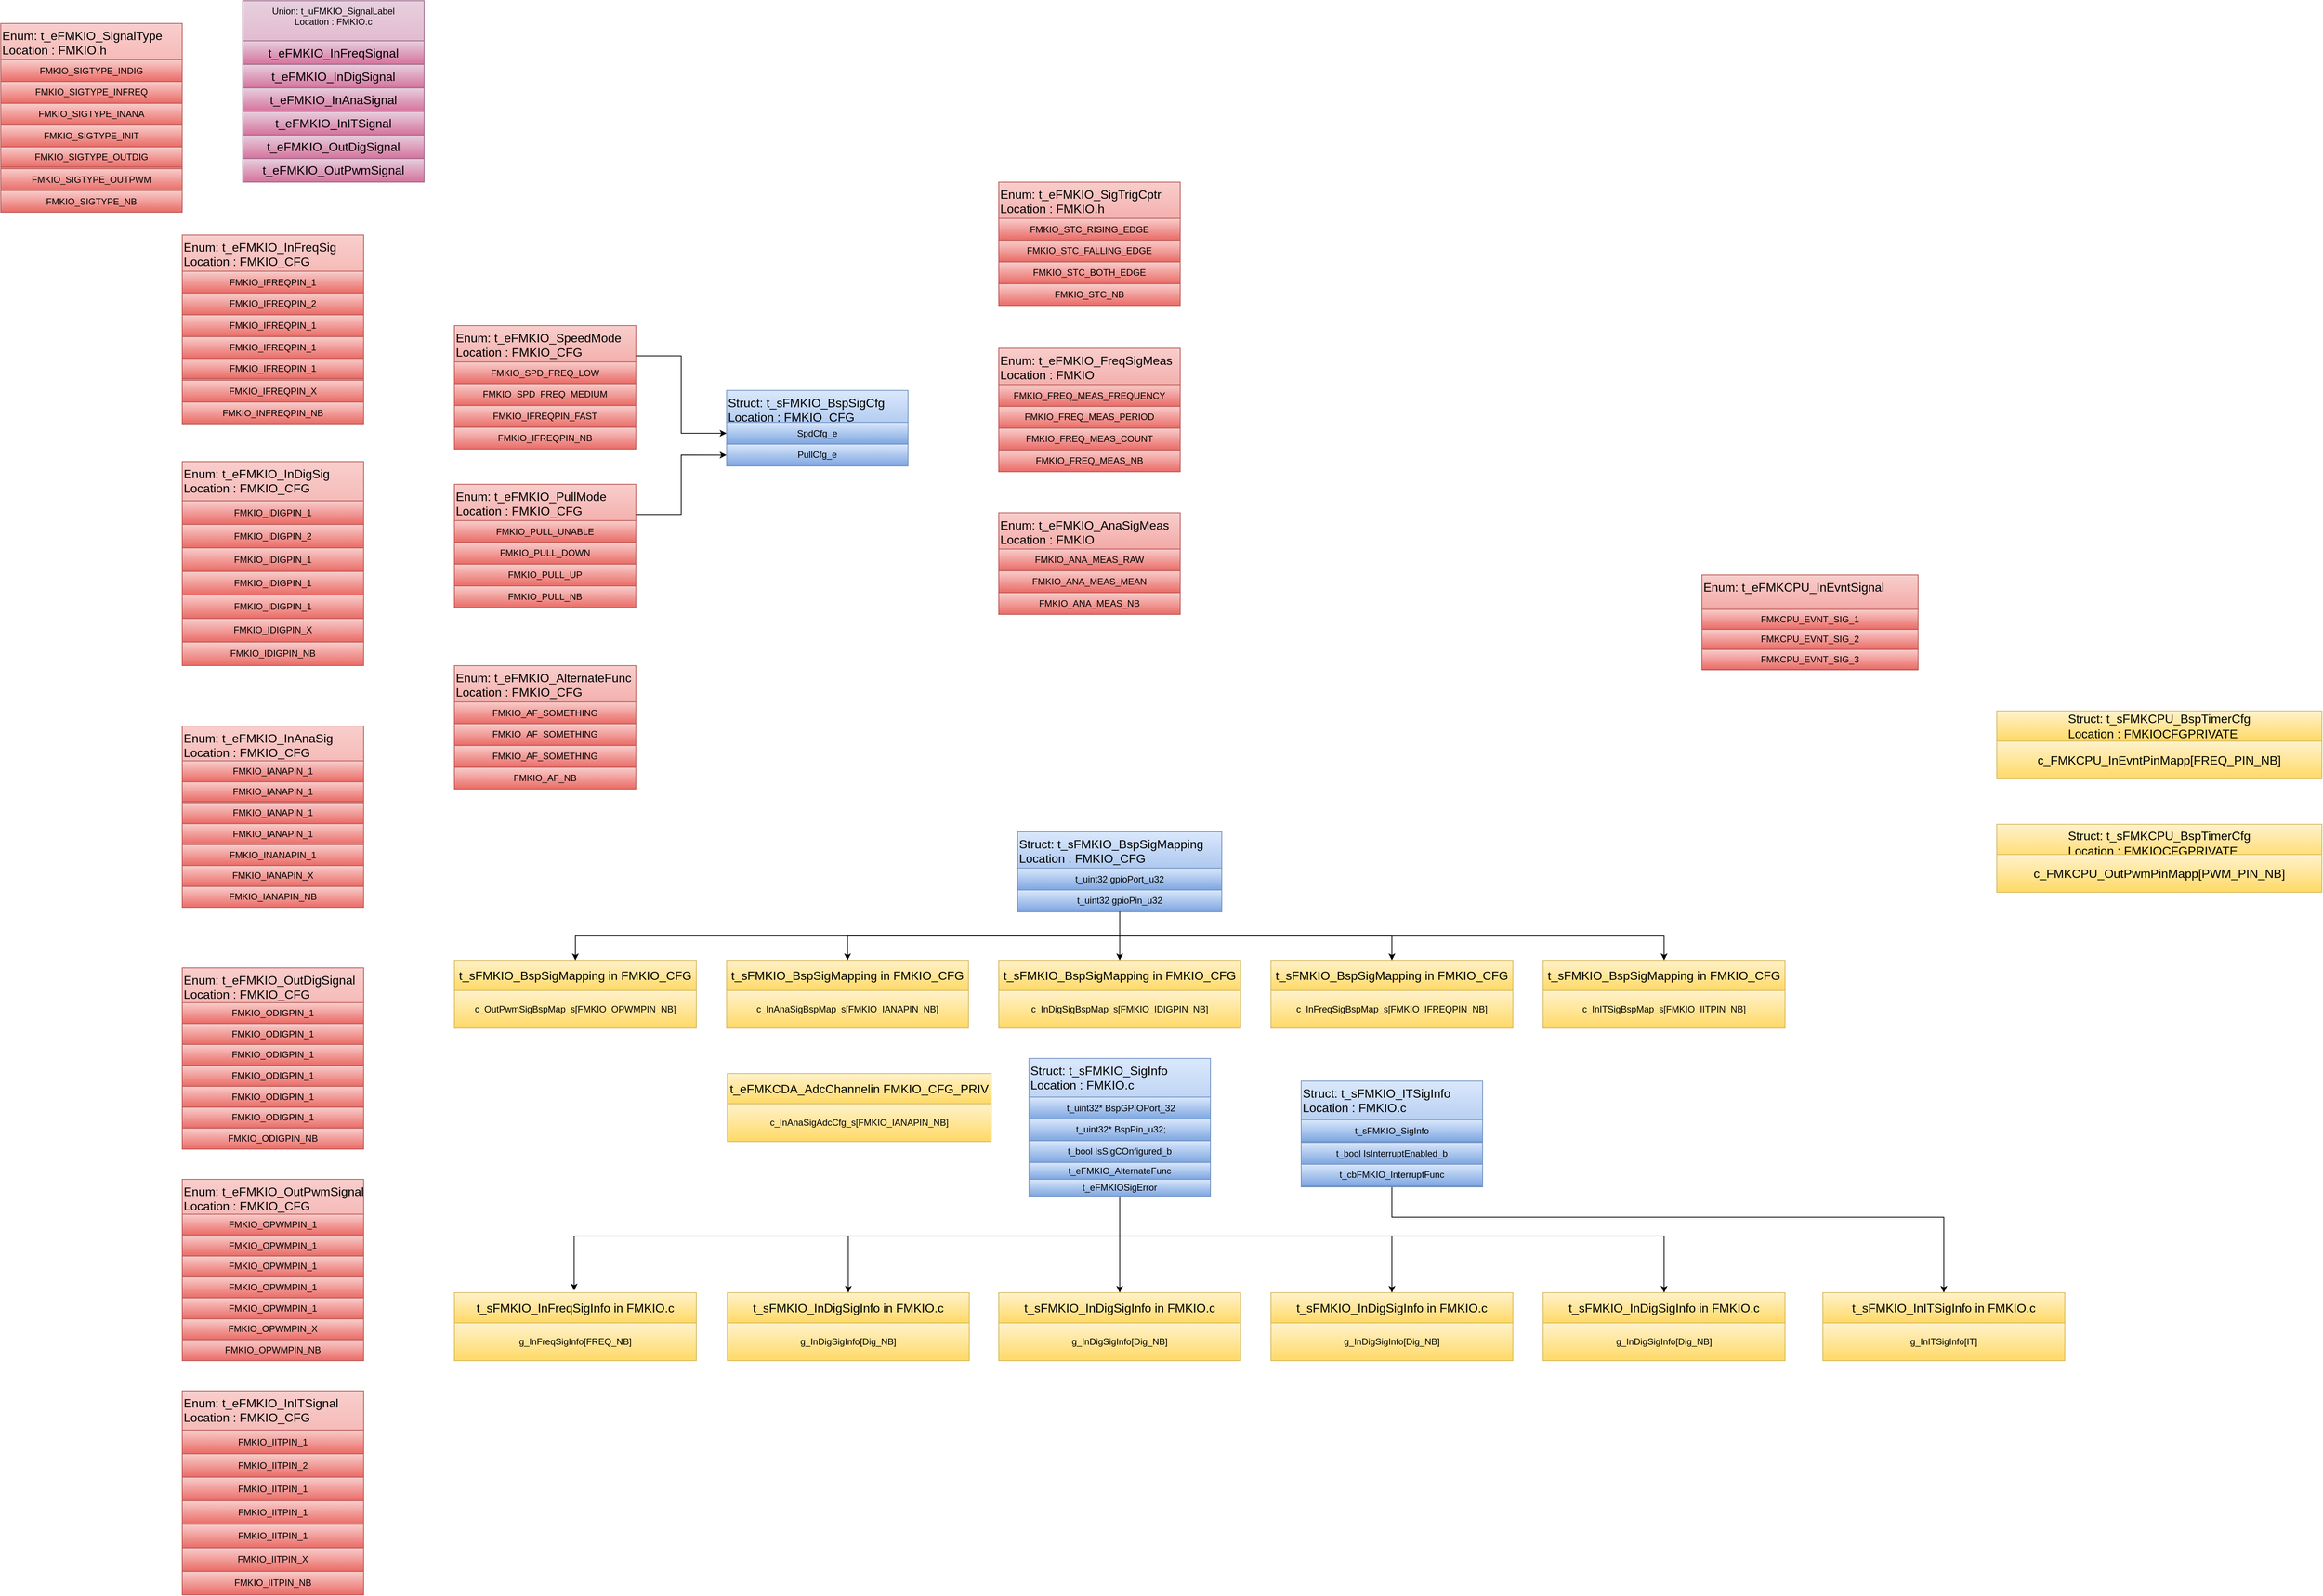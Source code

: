 <mxfile version="24.6.1" type="device" pages="3">
  <diagram name="Type" id="DgGTK7NNw5K_QaCqsnyv">
    <mxGraphModel dx="1403" dy="1506" grid="1" gridSize="10" guides="1" tooltips="1" connect="1" arrows="1" fold="1" page="1" pageScale="1" pageWidth="827" pageHeight="1169" math="0" shadow="0">
      <root>
        <mxCell id="0" />
        <mxCell id="1" parent="0" />
        <mxCell id="_O7IhFxoC_TxVWbguyMf-25" value="" style="group" parent="1" vertex="1" connectable="0">
          <mxGeometry x="200" y="760" width="240" height="240" as="geometry" />
        </mxCell>
        <mxCell id="_O7IhFxoC_TxVWbguyMf-26" value="&lt;span style=&quot;color: rgb(0, 0, 0); text-wrap: nowrap;&quot;&gt;Enum: t_eFMKIO_InAnaSig&lt;/span&gt;&lt;div&gt;&lt;span style=&quot;color: rgb(0, 0, 0); text-wrap: nowrap;&quot;&gt;Location : FMKIO_CFG&lt;/span&gt;&lt;/div&gt;" style="rounded=0;whiteSpace=wrap;html=1;verticalAlign=top;fillColor=#f8cecc;gradientColor=#ea6b66;strokeColor=#b85450;fontSize=16;align=left;" parent="_O7IhFxoC_TxVWbguyMf-25" vertex="1">
          <mxGeometry width="240.0" height="240" as="geometry" />
        </mxCell>
        <mxCell id="_O7IhFxoC_TxVWbguyMf-27" value="FMKIO_IANAPIN_1" style="rounded=0;whiteSpace=wrap;html=1;fillColor=#f8cecc;gradientColor=#ea6b66;strokeColor=#b85450;fontColor=#000000;" parent="_O7IhFxoC_TxVWbguyMf-25" vertex="1">
          <mxGeometry y="46.154" width="240.0" height="27.692" as="geometry" />
        </mxCell>
        <mxCell id="_O7IhFxoC_TxVWbguyMf-28" value="FMKIO_IANAPIN_1" style="rounded=0;whiteSpace=wrap;html=1;fillColor=#f8cecc;gradientColor=#ea6b66;strokeColor=#b85450;fontColor=#000000;" parent="_O7IhFxoC_TxVWbguyMf-25" vertex="1">
          <mxGeometry y="73.85" width="240" height="26.15" as="geometry" />
        </mxCell>
        <mxCell id="_O7IhFxoC_TxVWbguyMf-29" value="FMKIO_IANAPIN_1" style="rounded=0;whiteSpace=wrap;html=1;fillColor=#f8cecc;gradientColor=#ea6b66;strokeColor=#b85450;fontColor=#000000;" parent="_O7IhFxoC_TxVWbguyMf-25" vertex="1">
          <mxGeometry y="101.538" width="240.0" height="27.692" as="geometry" />
        </mxCell>
        <mxCell id="_O7IhFxoC_TxVWbguyMf-30" value="FMKIO_IANAPIN_1" style="rounded=0;whiteSpace=wrap;html=1;fillColor=#f8cecc;gradientColor=#ea6b66;strokeColor=#b85450;fontColor=#000000;" parent="_O7IhFxoC_TxVWbguyMf-25" vertex="1">
          <mxGeometry y="129.231" width="240.0" height="27.692" as="geometry" />
        </mxCell>
        <mxCell id="_O7IhFxoC_TxVWbguyMf-31" value="FMKIO_INANAPIN_1" style="rounded=0;whiteSpace=wrap;html=1;fillColor=#f8cecc;gradientColor=#ea6b66;strokeColor=#b85450;fontColor=#000000;" parent="_O7IhFxoC_TxVWbguyMf-25" vertex="1">
          <mxGeometry y="156.923" width="240.0" height="27.692" as="geometry" />
        </mxCell>
        <mxCell id="_O7IhFxoC_TxVWbguyMf-32" value="FMKIO_IANAPIN_X" style="rounded=0;whiteSpace=wrap;html=1;fillColor=#f8cecc;gradientColor=#ea6b66;strokeColor=#b85450;fontColor=#000000;" parent="_O7IhFxoC_TxVWbguyMf-25" vertex="1">
          <mxGeometry y="184.615" width="240.0" height="27.692" as="geometry" />
        </mxCell>
        <mxCell id="_O7IhFxoC_TxVWbguyMf-33" value="FMKIO_IANAPIN_NB" style="rounded=0;whiteSpace=wrap;html=1;fillColor=#f8cecc;gradientColor=#ea6b66;strokeColor=#b85450;fontColor=#000000;" parent="_O7IhFxoC_TxVWbguyMf-25" vertex="1">
          <mxGeometry y="212.308" width="240.0" height="27.692" as="geometry" />
        </mxCell>
        <mxCell id="_O7IhFxoC_TxVWbguyMf-34" value="" style="group" parent="1" vertex="1" connectable="0">
          <mxGeometry x="200" y="410" width="240" height="270" as="geometry" />
        </mxCell>
        <mxCell id="_O7IhFxoC_TxVWbguyMf-35" value="&lt;span style=&quot;color: rgb(0, 0, 0); text-wrap: nowrap;&quot;&gt;Enum: t_eFMKIO_InDigSig&lt;/span&gt;&lt;div&gt;&lt;span style=&quot;color: rgb(0, 0, 0); text-wrap: nowrap;&quot;&gt;Location : FMKIO_CFG&lt;/span&gt;&lt;/div&gt;" style="rounded=0;whiteSpace=wrap;html=1;verticalAlign=top;fillColor=#f8cecc;gradientColor=#ea6b66;strokeColor=#b85450;fontSize=16;align=left;" parent="_O7IhFxoC_TxVWbguyMf-34" vertex="1">
          <mxGeometry width="240.0" height="270.0" as="geometry" />
        </mxCell>
        <mxCell id="_O7IhFxoC_TxVWbguyMf-36" value="FMKIO_DIGPIN_1" style="rounded=0;whiteSpace=wrap;html=1;fillColor=#f8cecc;gradientColor=#ea6b66;strokeColor=#b85450;fontColor=#000000;" parent="_O7IhFxoC_TxVWbguyMf-34" vertex="1">
          <mxGeometry y="51.923" width="240.0" height="31.154" as="geometry" />
        </mxCell>
        <mxCell id="_O7IhFxoC_TxVWbguyMf-37" value="FMKIO_IDIGPIN_2" style="rounded=0;whiteSpace=wrap;html=1;fillColor=#f8cecc;gradientColor=#ea6b66;strokeColor=#b85450;fontColor=#000000;" parent="_O7IhFxoC_TxVWbguyMf-34" vertex="1">
          <mxGeometry y="83.077" width="240.0" height="31.154" as="geometry" />
        </mxCell>
        <mxCell id="_O7IhFxoC_TxVWbguyMf-38" value="FMKIO_IDIGPIN_1" style="rounded=0;whiteSpace=wrap;html=1;fillColor=#f8cecc;gradientColor=#ea6b66;strokeColor=#b85450;fontColor=#000000;" parent="_O7IhFxoC_TxVWbguyMf-34" vertex="1">
          <mxGeometry y="114.231" width="240.0" height="31.154" as="geometry" />
        </mxCell>
        <mxCell id="_O7IhFxoC_TxVWbguyMf-39" value="FMKIO_IDIGPIN_1" style="rounded=0;whiteSpace=wrap;html=1;fillColor=#f8cecc;gradientColor=#ea6b66;strokeColor=#b85450;fontColor=#000000;" parent="_O7IhFxoC_TxVWbguyMf-34" vertex="1">
          <mxGeometry y="145.385" width="240.0" height="31.154" as="geometry" />
        </mxCell>
        <mxCell id="_O7IhFxoC_TxVWbguyMf-40" value="FMKIO_IDIGPIN_1" style="rounded=0;whiteSpace=wrap;html=1;fillColor=#f8cecc;gradientColor=#ea6b66;strokeColor=#b85450;fontColor=#000000;" parent="_O7IhFxoC_TxVWbguyMf-34" vertex="1">
          <mxGeometry y="176.538" width="240.0" height="31.154" as="geometry" />
        </mxCell>
        <mxCell id="_O7IhFxoC_TxVWbguyMf-41" value="FMKIO_IDIGPIN_X" style="rounded=0;whiteSpace=wrap;html=1;fillColor=#f8cecc;gradientColor=#ea6b66;strokeColor=#b85450;fontColor=#000000;" parent="_O7IhFxoC_TxVWbguyMf-34" vertex="1">
          <mxGeometry y="207.692" width="240.0" height="31.154" as="geometry" />
        </mxCell>
        <mxCell id="_O7IhFxoC_TxVWbguyMf-42" value="FMKIO_IDIGPIN_NB" style="rounded=0;whiteSpace=wrap;html=1;fillColor=#f8cecc;gradientColor=#ea6b66;strokeColor=#b85450;fontColor=#000000;" parent="_O7IhFxoC_TxVWbguyMf-34" vertex="1">
          <mxGeometry y="238.846" width="240.0" height="31.154" as="geometry" />
        </mxCell>
        <mxCell id="_O7IhFxoC_TxVWbguyMf-43" value="FMKIO_IDIGPIN_1" style="rounded=0;whiteSpace=wrap;html=1;fillColor=#f8cecc;gradientColor=#ea6b66;strokeColor=#b85450;fontColor=#000000;" parent="_O7IhFxoC_TxVWbguyMf-34" vertex="1">
          <mxGeometry y="51.923" width="240.0" height="31.154" as="geometry" />
        </mxCell>
        <mxCell id="_O7IhFxoC_TxVWbguyMf-44" value="" style="group" parent="1" vertex="1" connectable="0">
          <mxGeometry x="200" y="110" width="240" height="250" as="geometry" />
        </mxCell>
        <mxCell id="_O7IhFxoC_TxVWbguyMf-17" value="&lt;span style=&quot;color: rgb(0, 0, 0); text-wrap: nowrap;&quot;&gt;Enum: t_eFMKIO_FreqSignal&lt;/span&gt;&lt;div&gt;&lt;span style=&quot;color: rgb(0, 0, 0); text-wrap: nowrap;&quot;&gt;Location : FMKIO_CFG&lt;/span&gt;&lt;/div&gt;" style="rounded=0;whiteSpace=wrap;html=1;verticalAlign=top;fillColor=#f8cecc;gradientColor=#ea6b66;strokeColor=#b85450;fontSize=16;align=left;" parent="_O7IhFxoC_TxVWbguyMf-44" vertex="1">
          <mxGeometry width="240.0" height="230.769" as="geometry" />
        </mxCell>
        <mxCell id="_O7IhFxoC_TxVWbguyMf-18" value="FMKIO_FREQPIN_1" style="rounded=0;whiteSpace=wrap;html=1;fillColor=#f8cecc;gradientColor=#ea6b66;strokeColor=#b85450;fontColor=#000000;" parent="_O7IhFxoC_TxVWbguyMf-44" vertex="1">
          <mxGeometry y="44.379" width="240.0" height="26.627" as="geometry" />
        </mxCell>
        <mxCell id="_O7IhFxoC_TxVWbguyMf-19" value="FMKIO_FREQPIN_2" style="rounded=0;whiteSpace=wrap;html=1;fillColor=#f8cecc;gradientColor=#ea6b66;strokeColor=#b85450;fontColor=#000000;" parent="_O7IhFxoC_TxVWbguyMf-44" vertex="1">
          <mxGeometry y="71.006" width="240.0" height="26.627" as="geometry" />
        </mxCell>
        <mxCell id="_O7IhFxoC_TxVWbguyMf-20" value="FMKIO_FREQPIN_X" style="rounded=0;whiteSpace=wrap;html=1;fillColor=#f8cecc;gradientColor=#ea6b66;strokeColor=#b85450;fontColor=#000000;" parent="_O7IhFxoC_TxVWbguyMf-44" vertex="1">
          <mxGeometry y="97.633" width="240.0" height="26.627" as="geometry" />
        </mxCell>
        <mxCell id="_O7IhFxoC_TxVWbguyMf-21" value="FMKIO_FREQPIN_1" style="rounded=0;whiteSpace=wrap;html=1;fillColor=#f8cecc;gradientColor=#ea6b66;strokeColor=#b85450;fontColor=#000000;" parent="_O7IhFxoC_TxVWbguyMf-44" vertex="1">
          <mxGeometry y="124.26" width="240.0" height="26.627" as="geometry" />
        </mxCell>
        <mxCell id="_O7IhFxoC_TxVWbguyMf-22" value="FMKIO_FREQPIN_1" style="rounded=0;whiteSpace=wrap;html=1;fillColor=#f8cecc;gradientColor=#ea6b66;strokeColor=#b85450;fontColor=#000000;" parent="_O7IhFxoC_TxVWbguyMf-44" vertex="1">
          <mxGeometry y="150.888" width="240.0" height="26.627" as="geometry" />
        </mxCell>
        <mxCell id="_O7IhFxoC_TxVWbguyMf-23" value="FMKIO_FREQPIN_1" style="rounded=0;whiteSpace=wrap;html=1;fillColor=#f8cecc;gradientColor=#ea6b66;strokeColor=#b85450;fontColor=#000000;" parent="_O7IhFxoC_TxVWbguyMf-44" vertex="1">
          <mxGeometry y="177.515" width="240.0" height="26.627" as="geometry" />
        </mxCell>
        <mxCell id="_O7IhFxoC_TxVWbguyMf-24" value="FMKIO_FREQPIN_NB" style="rounded=0;whiteSpace=wrap;html=1;fillColor=#f8cecc;gradientColor=#ea6b66;strokeColor=#b85450;fontColor=#000000;" parent="_O7IhFxoC_TxVWbguyMf-44" vertex="1">
          <mxGeometry y="204.142" width="240.0" height="26.627" as="geometry" />
        </mxCell>
        <mxCell id="_O7IhFxoC_TxVWbguyMf-9" value="" style="group" parent="_O7IhFxoC_TxVWbguyMf-44" vertex="1" connectable="0">
          <mxGeometry width="240.0" height="250" as="geometry" />
        </mxCell>
        <mxCell id="_O7IhFxoC_TxVWbguyMf-1" value="&lt;span style=&quot;color: rgb(0, 0, 0); text-wrap: nowrap;&quot;&gt;Enum: t_eFMKIO_InFreqSig&lt;/span&gt;&lt;div&gt;&lt;span style=&quot;color: rgb(0, 0, 0); text-wrap: nowrap;&quot;&gt;Location : FMKIO_CFG&lt;/span&gt;&lt;/div&gt;" style="rounded=0;whiteSpace=wrap;html=1;verticalAlign=top;fillColor=#f8cecc;gradientColor=#ea6b66;strokeColor=#b85450;fontSize=16;align=left;" parent="_O7IhFxoC_TxVWbguyMf-9" vertex="1">
          <mxGeometry width="240.0" height="250" as="geometry" />
        </mxCell>
        <mxCell id="_O7IhFxoC_TxVWbguyMf-2" value="FMKIO_IFREQPIN_1" style="rounded=0;whiteSpace=wrap;html=1;fillColor=#f8cecc;gradientColor=#ea6b66;strokeColor=#b85450;fontColor=#000000;" parent="_O7IhFxoC_TxVWbguyMf-9" vertex="1">
          <mxGeometry y="48.077" width="240.0" height="28.846" as="geometry" />
        </mxCell>
        <mxCell id="_O7IhFxoC_TxVWbguyMf-10" value="FMKIO_IFREQPIN_2" style="rounded=0;whiteSpace=wrap;html=1;fillColor=#f8cecc;gradientColor=#ea6b66;strokeColor=#b85450;fontColor=#000000;" parent="_O7IhFxoC_TxVWbguyMf-9" vertex="1">
          <mxGeometry y="76.923" width="240.0" height="28.846" as="geometry" />
        </mxCell>
        <mxCell id="_O7IhFxoC_TxVWbguyMf-11" value="FMKIO_IFREQPIN_1" style="rounded=0;whiteSpace=wrap;html=1;fillColor=#f8cecc;gradientColor=#ea6b66;strokeColor=#b85450;fontColor=#000000;" parent="_O7IhFxoC_TxVWbguyMf-9" vertex="1">
          <mxGeometry y="105.769" width="240.0" height="28.846" as="geometry" />
        </mxCell>
        <mxCell id="_O7IhFxoC_TxVWbguyMf-12" value="FMKIO_IFREQPIN_1" style="rounded=0;whiteSpace=wrap;html=1;fillColor=#f8cecc;gradientColor=#ea6b66;strokeColor=#b85450;fontColor=#000000;" parent="_O7IhFxoC_TxVWbguyMf-9" vertex="1">
          <mxGeometry y="134.615" width="240.0" height="28.846" as="geometry" />
        </mxCell>
        <mxCell id="_O7IhFxoC_TxVWbguyMf-13" value="FMKIO_IFREQPIN_1" style="rounded=0;whiteSpace=wrap;html=1;fillColor=#f8cecc;gradientColor=#ea6b66;strokeColor=#b85450;fontColor=#000000;" parent="_O7IhFxoC_TxVWbguyMf-9" vertex="1">
          <mxGeometry y="163.46" width="240" height="26.54" as="geometry" />
        </mxCell>
        <mxCell id="_O7IhFxoC_TxVWbguyMf-14" value="FMKIO_IFREQPIN_X" style="rounded=0;whiteSpace=wrap;html=1;fillColor=#f8cecc;gradientColor=#ea6b66;strokeColor=#b85450;fontColor=#000000;" parent="_O7IhFxoC_TxVWbguyMf-9" vertex="1">
          <mxGeometry y="192.308" width="240.0" height="28.846" as="geometry" />
        </mxCell>
        <mxCell id="_O7IhFxoC_TxVWbguyMf-15" value="FMKIO_INFREQPIN_NB" style="rounded=0;whiteSpace=wrap;html=1;fillColor=#f8cecc;gradientColor=#ea6b66;strokeColor=#b85450;fontColor=#000000;" parent="_O7IhFxoC_TxVWbguyMf-9" vertex="1">
          <mxGeometry y="221.154" width="240.0" height="28.846" as="geometry" />
        </mxCell>
        <mxCell id="_O7IhFxoC_TxVWbguyMf-45" value="" style="group" parent="1" vertex="1" connectable="0">
          <mxGeometry x="200" y="1080" width="240" height="240" as="geometry" />
        </mxCell>
        <mxCell id="_O7IhFxoC_TxVWbguyMf-46" value="&lt;span style=&quot;color: rgb(0, 0, 0); text-wrap: nowrap;&quot;&gt;Enum: t_eFMKIO_OutDigSignal&lt;/span&gt;&lt;div&gt;&lt;span style=&quot;color: rgb(0, 0, 0); text-wrap: nowrap;&quot;&gt;Location : FMKIO_CFG&lt;/span&gt;&lt;/div&gt;" style="rounded=0;whiteSpace=wrap;html=1;verticalAlign=top;fillColor=#f8cecc;gradientColor=#ea6b66;strokeColor=#b85450;fontSize=16;align=left;" parent="_O7IhFxoC_TxVWbguyMf-45" vertex="1">
          <mxGeometry width="240.0" height="240" as="geometry" />
        </mxCell>
        <mxCell id="_O7IhFxoC_TxVWbguyMf-47" value="FMKIO_ODIGPIN_1" style="rounded=0;whiteSpace=wrap;html=1;fillColor=#f8cecc;gradientColor=#ea6b66;strokeColor=#b85450;fontColor=#000000;" parent="_O7IhFxoC_TxVWbguyMf-45" vertex="1">
          <mxGeometry y="46.154" width="240.0" height="27.692" as="geometry" />
        </mxCell>
        <mxCell id="_O7IhFxoC_TxVWbguyMf-48" value="FMKIO_ODIGPIN_1" style="rounded=0;whiteSpace=wrap;html=1;fillColor=#f8cecc;gradientColor=#ea6b66;strokeColor=#b85450;fontColor=#000000;" parent="_O7IhFxoC_TxVWbguyMf-45" vertex="1">
          <mxGeometry y="73.846" width="240.0" height="27.692" as="geometry" />
        </mxCell>
        <mxCell id="_O7IhFxoC_TxVWbguyMf-49" value="FMKIO_ODIGPIN_1" style="rounded=0;whiteSpace=wrap;html=1;fillColor=#f8cecc;gradientColor=#ea6b66;strokeColor=#b85450;fontColor=#000000;" parent="_O7IhFxoC_TxVWbguyMf-45" vertex="1">
          <mxGeometry y="101.538" width="240.0" height="27.692" as="geometry" />
        </mxCell>
        <mxCell id="_O7IhFxoC_TxVWbguyMf-50" value="FMKIO_ODIGPIN_1" style="rounded=0;whiteSpace=wrap;html=1;fillColor=#f8cecc;gradientColor=#ea6b66;strokeColor=#b85450;fontColor=#000000;" parent="_O7IhFxoC_TxVWbguyMf-45" vertex="1">
          <mxGeometry y="129.231" width="240.0" height="27.692" as="geometry" />
        </mxCell>
        <mxCell id="_O7IhFxoC_TxVWbguyMf-51" value="FMKIO_ODIGPIN_1" style="rounded=0;whiteSpace=wrap;html=1;fillColor=#f8cecc;gradientColor=#ea6b66;strokeColor=#b85450;fontColor=#000000;" parent="_O7IhFxoC_TxVWbguyMf-45" vertex="1">
          <mxGeometry y="156.923" width="240.0" height="27.692" as="geometry" />
        </mxCell>
        <mxCell id="_O7IhFxoC_TxVWbguyMf-52" value="FMKIO_ODIGPIN_1" style="rounded=0;whiteSpace=wrap;html=1;fillColor=#f8cecc;gradientColor=#ea6b66;strokeColor=#b85450;fontColor=#000000;" parent="_O7IhFxoC_TxVWbguyMf-45" vertex="1">
          <mxGeometry y="184.615" width="240.0" height="27.692" as="geometry" />
        </mxCell>
        <mxCell id="_O7IhFxoC_TxVWbguyMf-53" value="FMKIO_ODIGPIN_NB" style="rounded=0;whiteSpace=wrap;html=1;fillColor=#f8cecc;gradientColor=#ea6b66;strokeColor=#b85450;fontColor=#000000;" parent="_O7IhFxoC_TxVWbguyMf-45" vertex="1">
          <mxGeometry y="212.308" width="240.0" height="27.692" as="geometry" />
        </mxCell>
        <mxCell id="_O7IhFxoC_TxVWbguyMf-63" value="" style="group" parent="1" vertex="1" connectable="0">
          <mxGeometry x="200" y="1360" width="240" height="240" as="geometry" />
        </mxCell>
        <mxCell id="_O7IhFxoC_TxVWbguyMf-64" value="&lt;span style=&quot;color: rgb(0, 0, 0); text-wrap: nowrap;&quot;&gt;Enum: t_eFMKIO_OutPwmSignal&lt;/span&gt;&lt;div&gt;&lt;span style=&quot;color: rgb(0, 0, 0); text-wrap: nowrap;&quot;&gt;Location : FMKIO_CFG&lt;/span&gt;&lt;/div&gt;" style="rounded=0;whiteSpace=wrap;html=1;verticalAlign=top;fillColor=#f8cecc;gradientColor=#ea6b66;strokeColor=#b85450;fontSize=16;align=left;" parent="_O7IhFxoC_TxVWbguyMf-63" vertex="1">
          <mxGeometry width="240.0" height="240" as="geometry" />
        </mxCell>
        <mxCell id="_O7IhFxoC_TxVWbguyMf-65" value="FMKIO_OPWMPIN_1" style="rounded=0;whiteSpace=wrap;html=1;fillColor=#f8cecc;gradientColor=#ea6b66;strokeColor=#b85450;fontColor=#000000;" parent="_O7IhFxoC_TxVWbguyMf-63" vertex="1">
          <mxGeometry y="46.154" width="240.0" height="27.692" as="geometry" />
        </mxCell>
        <mxCell id="_O7IhFxoC_TxVWbguyMf-66" value="FMKIO_OPWMPIN_1" style="rounded=0;whiteSpace=wrap;html=1;fillColor=#f8cecc;gradientColor=#ea6b66;strokeColor=#b85450;fontColor=#000000;" parent="_O7IhFxoC_TxVWbguyMf-63" vertex="1">
          <mxGeometry y="73.846" width="240.0" height="27.692" as="geometry" />
        </mxCell>
        <mxCell id="_O7IhFxoC_TxVWbguyMf-67" value="FMKIO_OPWMPIN_1" style="rounded=0;whiteSpace=wrap;html=1;fillColor=#f8cecc;gradientColor=#ea6b66;strokeColor=#b85450;fontColor=#000000;" parent="_O7IhFxoC_TxVWbguyMf-63" vertex="1">
          <mxGeometry y="101.538" width="240.0" height="27.692" as="geometry" />
        </mxCell>
        <mxCell id="_O7IhFxoC_TxVWbguyMf-68" value="FMKIO_OPWMPIN_1" style="rounded=0;whiteSpace=wrap;html=1;fillColor=#f8cecc;gradientColor=#ea6b66;strokeColor=#b85450;fontColor=#000000;" parent="_O7IhFxoC_TxVWbguyMf-63" vertex="1">
          <mxGeometry y="129.231" width="240.0" height="27.692" as="geometry" />
        </mxCell>
        <mxCell id="_O7IhFxoC_TxVWbguyMf-69" value="FMKIO_OPWMPIN_1" style="rounded=0;whiteSpace=wrap;html=1;fillColor=#f8cecc;gradientColor=#ea6b66;strokeColor=#b85450;fontColor=#000000;" parent="_O7IhFxoC_TxVWbguyMf-63" vertex="1">
          <mxGeometry y="156.923" width="240.0" height="27.692" as="geometry" />
        </mxCell>
        <mxCell id="_O7IhFxoC_TxVWbguyMf-70" value="FMKIO_OPWMPIN_X" style="rounded=0;whiteSpace=wrap;html=1;fillColor=#f8cecc;gradientColor=#ea6b66;strokeColor=#b85450;fontColor=#000000;" parent="_O7IhFxoC_TxVWbguyMf-63" vertex="1">
          <mxGeometry y="184.615" width="240.0" height="27.692" as="geometry" />
        </mxCell>
        <mxCell id="_O7IhFxoC_TxVWbguyMf-71" value="FMKIO_OPWMPIN_NB" style="rounded=0;whiteSpace=wrap;html=1;fillColor=#f8cecc;gradientColor=#ea6b66;strokeColor=#b85450;fontColor=#000000;" parent="_O7IhFxoC_TxVWbguyMf-63" vertex="1">
          <mxGeometry y="212.308" width="240.0" height="27.692" as="geometry" />
        </mxCell>
        <mxCell id="_O7IhFxoC_TxVWbguyMf-91" value="" style="group" parent="1" vertex="1" connectable="0">
          <mxGeometry x="560" y="440" width="240" height="163.465" as="geometry" />
        </mxCell>
        <mxCell id="_O7IhFxoC_TxVWbguyMf-82" value="&lt;span style=&quot;color: rgb(0, 0, 0); text-wrap: nowrap;&quot;&gt;Enum: t_eFMKIO_PullMode&lt;/span&gt;&lt;div&gt;&lt;span style=&quot;color: rgb(0, 0, 0); text-wrap: nowrap;&quot;&gt;Location : FMKIO_CFG&lt;/span&gt;&lt;/div&gt;" style="rounded=0;whiteSpace=wrap;html=1;verticalAlign=top;fillColor=#f8cecc;gradientColor=#ea6b66;strokeColor=#b85450;fontSize=16;align=left;fontStyle=0" parent="_O7IhFxoC_TxVWbguyMf-91" vertex="1">
          <mxGeometry width="240" height="160" as="geometry" />
        </mxCell>
        <mxCell id="_O7IhFxoC_TxVWbguyMf-83" value="FMKIO_PULL_UNABLE" style="rounded=0;whiteSpace=wrap;html=1;fillColor=#f8cecc;gradientColor=#ea6b66;strokeColor=#b85450;fontColor=#000000;fontStyle=0" parent="_O7IhFxoC_TxVWbguyMf-91" vertex="1">
          <mxGeometry y="48.077" width="240.0" height="28.846" as="geometry" />
        </mxCell>
        <mxCell id="_O7IhFxoC_TxVWbguyMf-84" value="FMKIO_PULL_DOWN" style="rounded=0;whiteSpace=wrap;html=1;fillColor=#f8cecc;gradientColor=#ea6b66;strokeColor=#b85450;fontColor=#000000;fontStyle=0" parent="_O7IhFxoC_TxVWbguyMf-91" vertex="1">
          <mxGeometry y="76.923" width="240.0" height="28.846" as="geometry" />
        </mxCell>
        <mxCell id="_O7IhFxoC_TxVWbguyMf-85" value="FMKIO_PULL_UP" style="rounded=0;whiteSpace=wrap;html=1;fillColor=#f8cecc;gradientColor=#ea6b66;strokeColor=#b85450;fontColor=#000000;fontStyle=0" parent="_O7IhFxoC_TxVWbguyMf-91" vertex="1">
          <mxGeometry y="105.769" width="240.0" height="28.846" as="geometry" />
        </mxCell>
        <mxCell id="_O7IhFxoC_TxVWbguyMf-90" value="FMKIO_PULL_NB" style="rounded=0;whiteSpace=wrap;html=1;fillColor=#f8cecc;gradientColor=#ea6b66;strokeColor=#b85450;fontColor=#000000;fontStyle=0" parent="_O7IhFxoC_TxVWbguyMf-91" vertex="1">
          <mxGeometry y="134.619" width="240.0" height="28.846" as="geometry" />
        </mxCell>
        <mxCell id="_O7IhFxoC_TxVWbguyMf-92" value="" style="group" parent="1" vertex="1" connectable="0">
          <mxGeometry x="560" y="230" width="240" height="163.465" as="geometry" />
        </mxCell>
        <mxCell id="_O7IhFxoC_TxVWbguyMf-93" value="&lt;span style=&quot;color: rgb(0, 0, 0); text-wrap: nowrap;&quot;&gt;Enum: t_eFMKIO_SpeedMode&lt;/span&gt;&lt;div&gt;&lt;span style=&quot;color: rgb(0, 0, 0); text-wrap: nowrap;&quot;&gt;Location : FMKIO_CFG&lt;/span&gt;&lt;/div&gt;" style="rounded=0;whiteSpace=wrap;html=1;verticalAlign=top;fillColor=#f8cecc;gradientColor=#ea6b66;strokeColor=#b85450;fontSize=16;align=left;fontStyle=0" parent="_O7IhFxoC_TxVWbguyMf-92" vertex="1">
          <mxGeometry width="240" height="160" as="geometry" />
        </mxCell>
        <mxCell id="_O7IhFxoC_TxVWbguyMf-94" value="FMKIO_SPD_FREQ_LOW" style="rounded=0;whiteSpace=wrap;html=1;fillColor=#f8cecc;gradientColor=#ea6b66;strokeColor=#b85450;fontColor=#000000;fontStyle=0" parent="_O7IhFxoC_TxVWbguyMf-92" vertex="1">
          <mxGeometry y="48.077" width="240.0" height="28.846" as="geometry" />
        </mxCell>
        <mxCell id="_O7IhFxoC_TxVWbguyMf-95" value="FMKIO_SPD_FREQ_MEDIUM" style="rounded=0;whiteSpace=wrap;html=1;fillColor=#f8cecc;gradientColor=#ea6b66;strokeColor=#b85450;fontColor=#000000;fontStyle=0" parent="_O7IhFxoC_TxVWbguyMf-92" vertex="1">
          <mxGeometry y="76.923" width="240.0" height="28.846" as="geometry" />
        </mxCell>
        <mxCell id="_O7IhFxoC_TxVWbguyMf-96" value="FMKIO_IFREQPIN_FAST" style="rounded=0;whiteSpace=wrap;html=1;fillColor=#f8cecc;gradientColor=#ea6b66;strokeColor=#b85450;fontColor=#000000;fontStyle=0" parent="_O7IhFxoC_TxVWbguyMf-92" vertex="1">
          <mxGeometry y="105.769" width="240.0" height="28.846" as="geometry" />
        </mxCell>
        <mxCell id="_O7IhFxoC_TxVWbguyMf-97" value="FMKIO_IFREQPIN_NB" style="rounded=0;whiteSpace=wrap;html=1;fillColor=#f8cecc;gradientColor=#ea6b66;strokeColor=#b85450;fontColor=#000000;fontStyle=0" parent="_O7IhFxoC_TxVWbguyMf-92" vertex="1">
          <mxGeometry y="134.619" width="240.0" height="28.846" as="geometry" />
        </mxCell>
        <mxCell id="_O7IhFxoC_TxVWbguyMf-116" value="" style="group" parent="1" vertex="1" connectable="0">
          <mxGeometry x="1280" y="260" width="240" height="163.465" as="geometry" />
        </mxCell>
        <mxCell id="_O7IhFxoC_TxVWbguyMf-117" value="&lt;span style=&quot;color: rgb(0, 0, 0); text-wrap: nowrap;&quot;&gt;Enum: t_eFMKIO_FreqSigMeas&lt;/span&gt;&lt;div&gt;&lt;span style=&quot;color: rgb(0, 0, 0); text-wrap: nowrap;&quot;&gt;Location : FMKIO&lt;/span&gt;&lt;/div&gt;" style="rounded=0;whiteSpace=wrap;html=1;verticalAlign=top;fillColor=#f8cecc;gradientColor=#ea6b66;strokeColor=#b85450;fontSize=16;align=left;fontStyle=0" parent="_O7IhFxoC_TxVWbguyMf-116" vertex="1">
          <mxGeometry width="240" height="160" as="geometry" />
        </mxCell>
        <mxCell id="_O7IhFxoC_TxVWbguyMf-118" value="FMKIO_FREQ_MEAS_FREQUENCY" style="rounded=0;whiteSpace=wrap;html=1;fillColor=#f8cecc;gradientColor=#ea6b66;strokeColor=#b85450;fontColor=#000000;fontStyle=0" parent="_O7IhFxoC_TxVWbguyMf-116" vertex="1">
          <mxGeometry y="48.077" width="240.0" height="28.846" as="geometry" />
        </mxCell>
        <mxCell id="_O7IhFxoC_TxVWbguyMf-119" value="FMKIO_FREQ_MEAS_PERIOD" style="rounded=0;whiteSpace=wrap;html=1;fillColor=#f8cecc;gradientColor=#ea6b66;strokeColor=#b85450;fontColor=#000000;fontStyle=0" parent="_O7IhFxoC_TxVWbguyMf-116" vertex="1">
          <mxGeometry y="76.923" width="240.0" height="28.846" as="geometry" />
        </mxCell>
        <mxCell id="_O7IhFxoC_TxVWbguyMf-120" value="FMKIO_FREQ_MEAS_COUNT" style="rounded=0;whiteSpace=wrap;html=1;fillColor=#f8cecc;gradientColor=#ea6b66;strokeColor=#b85450;fontColor=#000000;fontStyle=0" parent="_O7IhFxoC_TxVWbguyMf-116" vertex="1">
          <mxGeometry y="105.769" width="240.0" height="28.846" as="geometry" />
        </mxCell>
        <mxCell id="_O7IhFxoC_TxVWbguyMf-121" value="FMKIO_FREQ_MEAS_NB" style="rounded=0;whiteSpace=wrap;html=1;fillColor=#f8cecc;gradientColor=#ea6b66;strokeColor=#b85450;fontColor=#000000;fontStyle=0" parent="_O7IhFxoC_TxVWbguyMf-116" vertex="1">
          <mxGeometry y="134.619" width="240.0" height="28.846" as="geometry" />
        </mxCell>
        <mxCell id="_O7IhFxoC_TxVWbguyMf-129" value="" style="group" parent="1" vertex="1" connectable="0">
          <mxGeometry x="1280" y="477.69" width="240" height="134.615" as="geometry" />
        </mxCell>
        <mxCell id="_O7IhFxoC_TxVWbguyMf-124" value="&lt;span style=&quot;color: rgb(0, 0, 0); text-wrap: nowrap;&quot;&gt;Enum: t_eFMKIO_AnaSigMeas&lt;/span&gt;&lt;div&gt;&lt;span style=&quot;color: rgb(0, 0, 0); text-wrap: nowrap;&quot;&gt;Location : FMKIO&lt;/span&gt;&lt;/div&gt;" style="rounded=0;whiteSpace=wrap;html=1;verticalAlign=top;fillColor=#f8cecc;gradientColor=#ea6b66;strokeColor=#b85450;fontSize=16;align=left;fontStyle=0" parent="_O7IhFxoC_TxVWbguyMf-129" vertex="1">
          <mxGeometry width="240" height="130" as="geometry" />
        </mxCell>
        <mxCell id="_O7IhFxoC_TxVWbguyMf-125" value="FMKIO_ANA_MEAS_RAW" style="rounded=0;whiteSpace=wrap;html=1;fillColor=#f8cecc;gradientColor=#ea6b66;strokeColor=#b85450;fontColor=#000000;fontStyle=0" parent="_O7IhFxoC_TxVWbguyMf-129" vertex="1">
          <mxGeometry y="48.077" width="240.0" height="28.846" as="geometry" />
        </mxCell>
        <mxCell id="_O7IhFxoC_TxVWbguyMf-126" value="FMKIO_ANA_MEAS_MEAN" style="rounded=0;whiteSpace=wrap;html=1;fillColor=#f8cecc;gradientColor=#ea6b66;strokeColor=#b85450;fontColor=#000000;fontStyle=0" parent="_O7IhFxoC_TxVWbguyMf-129" vertex="1">
          <mxGeometry y="76.923" width="240.0" height="28.846" as="geometry" />
        </mxCell>
        <mxCell id="_O7IhFxoC_TxVWbguyMf-127" value="FMKIO_ANA_MEAS_NB" style="rounded=0;whiteSpace=wrap;html=1;fillColor=#f8cecc;gradientColor=#ea6b66;strokeColor=#b85450;fontColor=#000000;fontStyle=0" parent="_O7IhFxoC_TxVWbguyMf-129" vertex="1">
          <mxGeometry y="105.769" width="240.0" height="28.846" as="geometry" />
        </mxCell>
        <mxCell id="_O7IhFxoC_TxVWbguyMf-136" style="edgeStyle=orthogonalEdgeStyle;rounded=0;orthogonalLoop=1;jettySize=auto;html=1;exitX=1;exitY=0.25;exitDx=0;exitDy=0;entryX=0;entryY=0.5;entryDx=0;entryDy=0;" parent="1" source="_O7IhFxoC_TxVWbguyMf-93" target="_O7IhFxoC_TxVWbguyMf-132" edge="1">
          <mxGeometry relative="1" as="geometry" />
        </mxCell>
        <mxCell id="_O7IhFxoC_TxVWbguyMf-137" style="edgeStyle=orthogonalEdgeStyle;rounded=0;orthogonalLoop=1;jettySize=auto;html=1;exitX=1;exitY=0.25;exitDx=0;exitDy=0;entryX=0;entryY=0.5;entryDx=0;entryDy=0;" parent="1" source="_O7IhFxoC_TxVWbguyMf-82" target="_O7IhFxoC_TxVWbguyMf-133" edge="1">
          <mxGeometry relative="1" as="geometry" />
        </mxCell>
        <mxCell id="_O7IhFxoC_TxVWbguyMf-140" value="" style="group;fillColor=#dae8fc;gradientColor=#7ea6e0;strokeColor=#6c8ebf;" parent="1" vertex="1" connectable="0">
          <mxGeometry x="1305" y="900" width="270" height="105.77" as="geometry" />
        </mxCell>
        <mxCell id="_O7IhFxoC_TxVWbguyMf-141" value="&lt;span style=&quot;color: rgb(0, 0, 0); text-wrap: nowrap;&quot;&gt;Struct: t_sFMKIO_BspSigMapping&lt;/span&gt;&lt;div&gt;&lt;span style=&quot;color: rgb(0, 0, 0); text-wrap: nowrap;&quot;&gt;Location : FMKIO_CFG&lt;/span&gt;&lt;/div&gt;" style="rounded=0;whiteSpace=wrap;html=1;verticalAlign=top;fillColor=#dae8fc;gradientColor=#7ea6e0;strokeColor=#6c8ebf;fontSize=16;align=left;fontStyle=0" parent="_O7IhFxoC_TxVWbguyMf-140" vertex="1">
          <mxGeometry width="270" height="100" as="geometry" />
        </mxCell>
        <mxCell id="_O7IhFxoC_TxVWbguyMf-142" value="&lt;font color=&quot;#000000&quot;&gt;t_uint32 gpioPort_u32&lt;/font&gt;" style="rounded=0;whiteSpace=wrap;html=1;fillColor=#dae8fc;gradientColor=#7ea6e0;strokeColor=#6c8ebf;fontStyle=0" parent="_O7IhFxoC_TxVWbguyMf-140" vertex="1">
          <mxGeometry y="48.08" width="270" height="28.85" as="geometry" />
        </mxCell>
        <mxCell id="_O7IhFxoC_TxVWbguyMf-143" value="&lt;font color=&quot;#000000&quot;&gt;t_uint32 gpioPin_u32&lt;/font&gt;" style="rounded=0;whiteSpace=wrap;html=1;fillColor=#dae8fc;gradientColor=#7ea6e0;strokeColor=#6c8ebf;fontStyle=0" parent="_O7IhFxoC_TxVWbguyMf-140" vertex="1">
          <mxGeometry y="76.92" width="270" height="28.85" as="geometry" />
        </mxCell>
        <mxCell id="_O7IhFxoC_TxVWbguyMf-146" value="" style="group" parent="1" vertex="1" connectable="0">
          <mxGeometry x="1640" y="1070" width="320" height="90" as="geometry" />
        </mxCell>
        <mxCell id="_O7IhFxoC_TxVWbguyMf-139" value="" style="rounded=0;whiteSpace=wrap;html=1;fillColor=#fff2cc;gradientColor=#ffd966;strokeColor=#d6b656;fontColor=#000000;" parent="_O7IhFxoC_TxVWbguyMf-146" vertex="1">
          <mxGeometry width="320" height="90" as="geometry" />
        </mxCell>
        <mxCell id="_O7IhFxoC_TxVWbguyMf-144" value="&lt;span style=&quot;font-size: 16px; text-align: left; text-wrap: nowrap;&quot;&gt;t_sFMKIO_BspSigMapping in FMKIO_CFG&lt;/span&gt;" style="rounded=0;whiteSpace=wrap;html=1;fillColor=#fff2cc;gradientColor=#ffd966;strokeColor=#d6b656;fontColor=#000000;" parent="_O7IhFxoC_TxVWbguyMf-146" vertex="1">
          <mxGeometry width="320" height="40" as="geometry" />
        </mxCell>
        <mxCell id="_O7IhFxoC_TxVWbguyMf-145" value="c_InFreqSigBspMap_s[FMKIO_IFREQPIN_NB]" style="rounded=0;whiteSpace=wrap;html=1;fillColor=#fff2cc;gradientColor=#ffd966;strokeColor=#d6b656;fontColor=#000000;" parent="_O7IhFxoC_TxVWbguyMf-146" vertex="1">
          <mxGeometry y="40" width="320" height="50" as="geometry" />
        </mxCell>
        <mxCell id="_O7IhFxoC_TxVWbguyMf-147" value="" style="group" parent="1" vertex="1" connectable="0">
          <mxGeometry x="1280" y="1070" width="320" height="90" as="geometry" />
        </mxCell>
        <mxCell id="_O7IhFxoC_TxVWbguyMf-148" value="" style="rounded=0;whiteSpace=wrap;html=1;fillColor=#fff2cc;gradientColor=#ffd966;strokeColor=#d6b656;fontColor=#000000;" parent="_O7IhFxoC_TxVWbguyMf-147" vertex="1">
          <mxGeometry width="320" height="90" as="geometry" />
        </mxCell>
        <mxCell id="_O7IhFxoC_TxVWbguyMf-149" value="&lt;span style=&quot;font-size: 16px; text-align: left; text-wrap: nowrap;&quot;&gt;t_sFMKIO_BspSigMapping in FMKIO_CFG&lt;/span&gt;" style="rounded=0;whiteSpace=wrap;html=1;fillColor=#fff2cc;gradientColor=#ffd966;strokeColor=#d6b656;fontColor=#000000;" parent="_O7IhFxoC_TxVWbguyMf-147" vertex="1">
          <mxGeometry width="320" height="40" as="geometry" />
        </mxCell>
        <mxCell id="_O7IhFxoC_TxVWbguyMf-150" value="c_InDigSigBspMap_s[FMKIO_IDIGPIN_NB]" style="rounded=0;whiteSpace=wrap;html=1;fillColor=#fff2cc;gradientColor=#ffd966;strokeColor=#d6b656;fontColor=#000000;" parent="_O7IhFxoC_TxVWbguyMf-147" vertex="1">
          <mxGeometry y="40" width="320" height="50" as="geometry" />
        </mxCell>
        <mxCell id="_O7IhFxoC_TxVWbguyMf-151" value="" style="group" parent="1" vertex="1" connectable="0">
          <mxGeometry x="920" y="1070" width="320" height="90" as="geometry" />
        </mxCell>
        <mxCell id="_O7IhFxoC_TxVWbguyMf-152" value="" style="rounded=0;whiteSpace=wrap;html=1;fillColor=#fff2cc;gradientColor=#ffd966;strokeColor=#d6b656;fontColor=#000000;" parent="_O7IhFxoC_TxVWbguyMf-151" vertex="1">
          <mxGeometry width="320" height="90" as="geometry" />
        </mxCell>
        <mxCell id="_O7IhFxoC_TxVWbguyMf-153" value="&lt;span style=&quot;font-size: 16px; text-align: left; text-wrap: nowrap;&quot;&gt;t_sFMKIO_BspSigMapping in FMKIO_CFG&lt;/span&gt;" style="rounded=0;whiteSpace=wrap;html=1;fillColor=#fff2cc;gradientColor=#ffd966;strokeColor=#d6b656;fontColor=#000000;" parent="_O7IhFxoC_TxVWbguyMf-151" vertex="1">
          <mxGeometry width="320" height="40" as="geometry" />
        </mxCell>
        <mxCell id="_O7IhFxoC_TxVWbguyMf-154" value="c_InAnaSigBspMap_s[FMKIO_IANAPIN_NB]" style="rounded=0;whiteSpace=wrap;html=1;fillColor=#fff2cc;gradientColor=#ffd966;strokeColor=#d6b656;fontColor=#000000;" parent="_O7IhFxoC_TxVWbguyMf-151" vertex="1">
          <mxGeometry y="40" width="320" height="50" as="geometry" />
        </mxCell>
        <mxCell id="_O7IhFxoC_TxVWbguyMf-155" value="" style="group" parent="1" vertex="1" connectable="0">
          <mxGeometry x="560" y="1070" width="320" height="90" as="geometry" />
        </mxCell>
        <mxCell id="_O7IhFxoC_TxVWbguyMf-156" value="" style="rounded=0;whiteSpace=wrap;html=1;fillColor=#fff2cc;gradientColor=#ffd966;strokeColor=#d6b656;fontColor=#000000;" parent="_O7IhFxoC_TxVWbguyMf-155" vertex="1">
          <mxGeometry width="320" height="90" as="geometry" />
        </mxCell>
        <mxCell id="_O7IhFxoC_TxVWbguyMf-157" value="&lt;span style=&quot;font-size: 16px; text-align: left; text-wrap: nowrap;&quot;&gt;t_sFMKIO_BspSigMapping in FMKIO_CFG&lt;/span&gt;" style="rounded=0;whiteSpace=wrap;html=1;fillColor=#fff2cc;gradientColor=#ffd966;strokeColor=#d6b656;fontColor=#000000;" parent="_O7IhFxoC_TxVWbguyMf-155" vertex="1">
          <mxGeometry width="320" height="40" as="geometry" />
        </mxCell>
        <mxCell id="_O7IhFxoC_TxVWbguyMf-158" value="c_OutPwmSigBspMap_s[FMKIO_OPWMPIN_NB]" style="rounded=0;whiteSpace=wrap;html=1;fillColor=#fff2cc;gradientColor=#ffd966;strokeColor=#d6b656;fontColor=#000000;" parent="_O7IhFxoC_TxVWbguyMf-155" vertex="1">
          <mxGeometry y="40" width="320" height="50" as="geometry" />
        </mxCell>
        <mxCell id="_O7IhFxoC_TxVWbguyMf-163" value="" style="group" parent="1" vertex="1" connectable="0">
          <mxGeometry x="2000" y="1070" width="320" height="90" as="geometry" />
        </mxCell>
        <mxCell id="_O7IhFxoC_TxVWbguyMf-164" value="" style="rounded=0;whiteSpace=wrap;html=1;fillColor=#fff2cc;gradientColor=#ffd966;strokeColor=#d6b656;fontColor=#000000;" parent="_O7IhFxoC_TxVWbguyMf-163" vertex="1">
          <mxGeometry width="320" height="90" as="geometry" />
        </mxCell>
        <mxCell id="_O7IhFxoC_TxVWbguyMf-165" value="&lt;span style=&quot;font-size: 16px; text-align: left; text-wrap: nowrap;&quot;&gt;t_sFMKIO_BspSigMapping in FMKIO_CFG&lt;/span&gt;" style="rounded=0;whiteSpace=wrap;html=1;fillColor=#fff2cc;gradientColor=#ffd966;strokeColor=#d6b656;fontColor=#000000;" parent="_O7IhFxoC_TxVWbguyMf-163" vertex="1">
          <mxGeometry width="320" height="40" as="geometry" />
        </mxCell>
        <mxCell id="_O7IhFxoC_TxVWbguyMf-166" value="c_InITSigBspMap_s[FMKIO_IITPIN_NB]" style="rounded=0;whiteSpace=wrap;html=1;fillColor=#fff2cc;gradientColor=#ffd966;strokeColor=#d6b656;fontColor=#000000;" parent="_O7IhFxoC_TxVWbguyMf-163" vertex="1">
          <mxGeometry y="40" width="320" height="50" as="geometry" />
        </mxCell>
        <mxCell id="_O7IhFxoC_TxVWbguyMf-168" style="edgeStyle=orthogonalEdgeStyle;rounded=0;orthogonalLoop=1;jettySize=auto;html=1;exitX=0.5;exitY=1;exitDx=0;exitDy=0;entryX=0.5;entryY=0;entryDx=0;entryDy=0;" parent="1" source="_O7IhFxoC_TxVWbguyMf-143" target="_O7IhFxoC_TxVWbguyMf-157" edge="1">
          <mxGeometry relative="1" as="geometry" />
        </mxCell>
        <mxCell id="_O7IhFxoC_TxVWbguyMf-169" style="edgeStyle=orthogonalEdgeStyle;rounded=0;orthogonalLoop=1;jettySize=auto;html=1;exitX=0.5;exitY=1;exitDx=0;exitDy=0;entryX=0.5;entryY=0;entryDx=0;entryDy=0;" parent="1" source="_O7IhFxoC_TxVWbguyMf-143" target="_O7IhFxoC_TxVWbguyMf-153" edge="1">
          <mxGeometry relative="1" as="geometry" />
        </mxCell>
        <mxCell id="_O7IhFxoC_TxVWbguyMf-170" style="edgeStyle=orthogonalEdgeStyle;rounded=0;orthogonalLoop=1;jettySize=auto;html=1;exitX=0.5;exitY=1;exitDx=0;exitDy=0;" parent="1" source="_O7IhFxoC_TxVWbguyMf-143" target="_O7IhFxoC_TxVWbguyMf-149" edge="1">
          <mxGeometry relative="1" as="geometry" />
        </mxCell>
        <mxCell id="_O7IhFxoC_TxVWbguyMf-171" style="edgeStyle=orthogonalEdgeStyle;rounded=0;orthogonalLoop=1;jettySize=auto;html=1;exitX=0.5;exitY=1;exitDx=0;exitDy=0;entryX=0.5;entryY=0;entryDx=0;entryDy=0;" parent="1" source="_O7IhFxoC_TxVWbguyMf-143" target="_O7IhFxoC_TxVWbguyMf-144" edge="1">
          <mxGeometry relative="1" as="geometry" />
        </mxCell>
        <mxCell id="_O7IhFxoC_TxVWbguyMf-185" value="" style="group" parent="1" vertex="1" connectable="0">
          <mxGeometry x="200" y="1640" width="240" height="270" as="geometry" />
        </mxCell>
        <mxCell id="_O7IhFxoC_TxVWbguyMf-186" value="&lt;span style=&quot;color: rgb(0, 0, 0); text-wrap: nowrap;&quot;&gt;Enum: t_eFMKIO_InITSignal&lt;/span&gt;&lt;div&gt;&lt;span style=&quot;color: rgb(0, 0, 0); text-wrap: nowrap;&quot;&gt;Location : FMKIO_CFG&lt;/span&gt;&lt;/div&gt;" style="rounded=0;whiteSpace=wrap;html=1;verticalAlign=top;fillColor=#f8cecc;gradientColor=#ea6b66;strokeColor=#b85450;fontSize=16;align=left;" parent="_O7IhFxoC_TxVWbguyMf-185" vertex="1">
          <mxGeometry width="240.0" height="270.0" as="geometry" />
        </mxCell>
        <mxCell id="_O7IhFxoC_TxVWbguyMf-187" value="FMKIO_DIGPIN_1" style="rounded=0;whiteSpace=wrap;html=1;fillColor=#f8cecc;gradientColor=#ea6b66;strokeColor=#b85450;fontColor=#000000;" parent="_O7IhFxoC_TxVWbguyMf-185" vertex="1">
          <mxGeometry y="51.923" width="240.0" height="31.154" as="geometry" />
        </mxCell>
        <mxCell id="_O7IhFxoC_TxVWbguyMf-188" value="FMKIO_IITPIN_2" style="rounded=0;whiteSpace=wrap;html=1;fillColor=#f8cecc;gradientColor=#ea6b66;strokeColor=#b85450;fontColor=#000000;" parent="_O7IhFxoC_TxVWbguyMf-185" vertex="1">
          <mxGeometry y="83.077" width="240.0" height="31.154" as="geometry" />
        </mxCell>
        <mxCell id="_O7IhFxoC_TxVWbguyMf-189" value="FMKIO_IITPIN_1" style="rounded=0;whiteSpace=wrap;html=1;fillColor=#f8cecc;gradientColor=#ea6b66;strokeColor=#b85450;fontColor=#000000;" parent="_O7IhFxoC_TxVWbguyMf-185" vertex="1">
          <mxGeometry y="114.231" width="240.0" height="31.154" as="geometry" />
        </mxCell>
        <mxCell id="_O7IhFxoC_TxVWbguyMf-190" value="FMKIO_IITPIN_1" style="rounded=0;whiteSpace=wrap;html=1;fillColor=#f8cecc;gradientColor=#ea6b66;strokeColor=#b85450;fontColor=#000000;" parent="_O7IhFxoC_TxVWbguyMf-185" vertex="1">
          <mxGeometry y="145.385" width="240.0" height="31.154" as="geometry" />
        </mxCell>
        <mxCell id="_O7IhFxoC_TxVWbguyMf-191" value="FMKIO_IITPIN_1" style="rounded=0;whiteSpace=wrap;html=1;fillColor=#f8cecc;gradientColor=#ea6b66;strokeColor=#b85450;fontColor=#000000;" parent="_O7IhFxoC_TxVWbguyMf-185" vertex="1">
          <mxGeometry y="176.538" width="240.0" height="31.154" as="geometry" />
        </mxCell>
        <mxCell id="_O7IhFxoC_TxVWbguyMf-192" value="FMKIO_IITPIN_X" style="rounded=0;whiteSpace=wrap;html=1;fillColor=#f8cecc;gradientColor=#ea6b66;strokeColor=#b85450;fontColor=#000000;" parent="_O7IhFxoC_TxVWbguyMf-185" vertex="1">
          <mxGeometry y="207.692" width="240.0" height="31.154" as="geometry" />
        </mxCell>
        <mxCell id="_O7IhFxoC_TxVWbguyMf-193" value="FMKIO_IITPIN_NB" style="rounded=0;whiteSpace=wrap;html=1;fillColor=#f8cecc;gradientColor=#ea6b66;strokeColor=#b85450;fontColor=#000000;" parent="_O7IhFxoC_TxVWbguyMf-185" vertex="1">
          <mxGeometry y="238.846" width="240.0" height="31.154" as="geometry" />
        </mxCell>
        <mxCell id="_O7IhFxoC_TxVWbguyMf-194" value="FMKIO_IITPIN_1" style="rounded=0;whiteSpace=wrap;html=1;fillColor=#f8cecc;gradientColor=#ea6b66;strokeColor=#b85450;fontColor=#000000;" parent="_O7IhFxoC_TxVWbguyMf-185" vertex="1">
          <mxGeometry y="51.923" width="240.0" height="31.154" as="geometry" />
        </mxCell>
        <mxCell id="v1rWpi2iOjVp5Ckd49vm-5" style="edgeStyle=orthogonalEdgeStyle;rounded=0;orthogonalLoop=1;jettySize=auto;html=1;exitX=0.5;exitY=1;exitDx=0;exitDy=0;entryX=0.5;entryY=0;entryDx=0;entryDy=0;" parent="1" source="_O7IhFxoC_TxVWbguyMf-143" target="_O7IhFxoC_TxVWbguyMf-165" edge="1">
          <mxGeometry relative="1" as="geometry">
            <mxPoint x="2325" y="1070" as="targetPoint" />
            <Array as="points">
              <mxPoint x="1440" y="1038" />
              <mxPoint x="2160" y="1038" />
            </Array>
          </mxGeometry>
        </mxCell>
        <mxCell id="JgCrTObXDM9ruDviRzU_-1" value="" style="group" parent="1" connectable="0" vertex="1">
          <mxGeometry x="-40" y="-170" width="240" height="250" as="geometry" />
        </mxCell>
        <mxCell id="JgCrTObXDM9ruDviRzU_-2" value="&lt;span style=&quot;color: rgb(0, 0, 0); text-wrap: nowrap;&quot;&gt;Enum: t_eFMKIO_FreqSignal&lt;/span&gt;&lt;div&gt;&lt;span style=&quot;color: rgb(0, 0, 0); text-wrap: nowrap;&quot;&gt;Location : FMKIO_CFG&lt;/span&gt;&lt;/div&gt;" style="rounded=0;whiteSpace=wrap;html=1;verticalAlign=top;fillColor=#f8cecc;gradientColor=#ea6b66;strokeColor=#b85450;fontSize=16;align=left;" parent="JgCrTObXDM9ruDviRzU_-1" vertex="1">
          <mxGeometry width="240.0" height="230.769" as="geometry" />
        </mxCell>
        <mxCell id="JgCrTObXDM9ruDviRzU_-3" value="FMKIO_FREQPIN_1" style="rounded=0;whiteSpace=wrap;html=1;fillColor=#f8cecc;gradientColor=#ea6b66;strokeColor=#b85450;fontColor=#000000;" parent="JgCrTObXDM9ruDviRzU_-1" vertex="1">
          <mxGeometry y="44.379" width="240.0" height="26.627" as="geometry" />
        </mxCell>
        <mxCell id="JgCrTObXDM9ruDviRzU_-4" value="FMKIO_FREQPIN_2" style="rounded=0;whiteSpace=wrap;html=1;fillColor=#f8cecc;gradientColor=#ea6b66;strokeColor=#b85450;fontColor=#000000;" parent="JgCrTObXDM9ruDviRzU_-1" vertex="1">
          <mxGeometry y="71.006" width="240.0" height="26.627" as="geometry" />
        </mxCell>
        <mxCell id="JgCrTObXDM9ruDviRzU_-5" value="FMKIO_FREQPIN_X" style="rounded=0;whiteSpace=wrap;html=1;fillColor=#f8cecc;gradientColor=#ea6b66;strokeColor=#b85450;fontColor=#000000;" parent="JgCrTObXDM9ruDviRzU_-1" vertex="1">
          <mxGeometry y="97.633" width="240.0" height="26.627" as="geometry" />
        </mxCell>
        <mxCell id="JgCrTObXDM9ruDviRzU_-6" value="FMKIO_FREQPIN_1" style="rounded=0;whiteSpace=wrap;html=1;fillColor=#f8cecc;gradientColor=#ea6b66;strokeColor=#b85450;fontColor=#000000;" parent="JgCrTObXDM9ruDviRzU_-1" vertex="1">
          <mxGeometry y="124.26" width="240.0" height="26.627" as="geometry" />
        </mxCell>
        <mxCell id="JgCrTObXDM9ruDviRzU_-7" value="FMKIO_FREQPIN_1" style="rounded=0;whiteSpace=wrap;html=1;fillColor=#f8cecc;gradientColor=#ea6b66;strokeColor=#b85450;fontColor=#000000;" parent="JgCrTObXDM9ruDviRzU_-1" vertex="1">
          <mxGeometry y="150.888" width="240.0" height="26.627" as="geometry" />
        </mxCell>
        <mxCell id="JgCrTObXDM9ruDviRzU_-8" value="FMKIO_FREQPIN_1" style="rounded=0;whiteSpace=wrap;html=1;fillColor=#f8cecc;gradientColor=#ea6b66;strokeColor=#b85450;fontColor=#000000;" parent="JgCrTObXDM9ruDviRzU_-1" vertex="1">
          <mxGeometry y="177.515" width="240.0" height="26.627" as="geometry" />
        </mxCell>
        <mxCell id="JgCrTObXDM9ruDviRzU_-9" value="FMKIO_FREQPIN_NB" style="rounded=0;whiteSpace=wrap;html=1;fillColor=#f8cecc;gradientColor=#ea6b66;strokeColor=#b85450;fontColor=#000000;" parent="JgCrTObXDM9ruDviRzU_-1" vertex="1">
          <mxGeometry y="204.142" width="240.0" height="26.627" as="geometry" />
        </mxCell>
        <mxCell id="JgCrTObXDM9ruDviRzU_-10" value="" style="group" parent="JgCrTObXDM9ruDviRzU_-1" connectable="0" vertex="1">
          <mxGeometry width="240.0" height="250" as="geometry" />
        </mxCell>
        <mxCell id="JgCrTObXDM9ruDviRzU_-11" value="&lt;span style=&quot;color: rgb(0, 0, 0); text-wrap: nowrap;&quot;&gt;Enum: t_eFMKIO_SignalType&lt;/span&gt;&lt;div&gt;&lt;span style=&quot;color: rgb(0, 0, 0); text-wrap: nowrap;&quot;&gt;Location : FMKIO.h&lt;/span&gt;&lt;/div&gt;" style="rounded=0;whiteSpace=wrap;html=1;verticalAlign=top;fillColor=#f8cecc;gradientColor=#ea6b66;strokeColor=#b85450;fontSize=16;align=left;" parent="JgCrTObXDM9ruDviRzU_-10" vertex="1">
          <mxGeometry width="240.0" height="250" as="geometry" />
        </mxCell>
        <mxCell id="JgCrTObXDM9ruDviRzU_-12" value="FMKIO_SIGTYPE_INDIG" style="rounded=0;whiteSpace=wrap;html=1;fillColor=#f8cecc;gradientColor=#ea6b66;strokeColor=#b85450;fontColor=#000000;" parent="JgCrTObXDM9ruDviRzU_-10" vertex="1">
          <mxGeometry y="48.077" width="240.0" height="28.846" as="geometry" />
        </mxCell>
        <mxCell id="JgCrTObXDM9ruDviRzU_-13" value="FMKIO_SIGTYPE_INFREQ" style="rounded=0;whiteSpace=wrap;html=1;fillColor=#f8cecc;gradientColor=#ea6b66;strokeColor=#b85450;fontColor=#000000;" parent="JgCrTObXDM9ruDviRzU_-10" vertex="1">
          <mxGeometry y="76.923" width="240.0" height="28.846" as="geometry" />
        </mxCell>
        <mxCell id="JgCrTObXDM9ruDviRzU_-14" value="FMKIO_SIGTYPE_INANA" style="rounded=0;whiteSpace=wrap;html=1;fillColor=#f8cecc;gradientColor=#ea6b66;strokeColor=#b85450;fontColor=#000000;" parent="JgCrTObXDM9ruDviRzU_-10" vertex="1">
          <mxGeometry y="105.769" width="240.0" height="28.846" as="geometry" />
        </mxCell>
        <mxCell id="JgCrTObXDM9ruDviRzU_-15" value="FMKIO_SIGTYPE_INIT" style="rounded=0;whiteSpace=wrap;html=1;fillColor=#f8cecc;gradientColor=#ea6b66;strokeColor=#b85450;fontColor=#000000;" parent="JgCrTObXDM9ruDviRzU_-10" vertex="1">
          <mxGeometry y="134.615" width="240.0" height="28.846" as="geometry" />
        </mxCell>
        <mxCell id="JgCrTObXDM9ruDviRzU_-16" value="FMKIO_SIGTYPE_OUTDIG" style="rounded=0;whiteSpace=wrap;html=1;fillColor=#f8cecc;gradientColor=#ea6b66;strokeColor=#b85450;fontColor=#000000;" parent="JgCrTObXDM9ruDviRzU_-10" vertex="1">
          <mxGeometry y="163.46" width="240" height="26.54" as="geometry" />
        </mxCell>
        <mxCell id="JgCrTObXDM9ruDviRzU_-17" value="FMKIO_SIGTYPE_OUTPWM" style="rounded=0;whiteSpace=wrap;html=1;fillColor=#f8cecc;gradientColor=#ea6b66;strokeColor=#b85450;fontColor=#000000;" parent="JgCrTObXDM9ruDviRzU_-10" vertex="1">
          <mxGeometry y="192.308" width="240.0" height="28.846" as="geometry" />
        </mxCell>
        <mxCell id="JgCrTObXDM9ruDviRzU_-18" value="FMKIO_SIGTYPE_NB" style="rounded=0;whiteSpace=wrap;html=1;fillColor=#f8cecc;gradientColor=#ea6b66;strokeColor=#b85450;fontColor=#000000;" parent="JgCrTObXDM9ruDviRzU_-10" vertex="1">
          <mxGeometry y="221.154" width="240.0" height="28.846" as="geometry" />
        </mxCell>
        <mxCell id="H3NwPaDiBdzf06jkLxjU-25" value="" style="group" parent="1" vertex="1" connectable="0">
          <mxGeometry x="280" y="-200" width="240" height="240" as="geometry" />
        </mxCell>
        <mxCell id="H3NwPaDiBdzf06jkLxjU-10" value="Union: t_uFMKIO_SignalLabel&#xa;Location : FMKIO.c" style="group;fillColor=#e6d0de;gradientColor=#d5739d;strokeColor=#996185;fontColor=#000000;container=0;" parent="H3NwPaDiBdzf06jkLxjU-25" connectable="0" vertex="1">
          <mxGeometry width="240" height="240" as="geometry" />
        </mxCell>
        <mxCell id="H3NwPaDiBdzf06jkLxjU-12" value="&lt;span style=&quot;font-size: 16px; text-align: left; text-wrap: nowrap;&quot;&gt;t_eFMKIO_InFreqSignal&lt;/span&gt;" style="rounded=0;whiteSpace=wrap;html=1;fillColor=#e6d0de;gradientColor=#d5739d;strokeColor=#996185;fontColor=#000000;" parent="H3NwPaDiBdzf06jkLxjU-25" vertex="1">
          <mxGeometry y="53.053" width="240" height="31.154" as="geometry" />
        </mxCell>
        <mxCell id="H3NwPaDiBdzf06jkLxjU-19" value="&lt;span style=&quot;font-size: 16px; text-align: left; text-wrap: nowrap;&quot;&gt;t_eFMKIO_InDigSignal&lt;/span&gt;" style="rounded=0;whiteSpace=wrap;html=1;fillColor=#e6d0de;gradientColor=#d5739d;strokeColor=#996185;fontColor=#000000;" parent="H3NwPaDiBdzf06jkLxjU-25" vertex="1">
          <mxGeometry y="84.211" width="240" height="31.154" as="geometry" />
        </mxCell>
        <mxCell id="H3NwPaDiBdzf06jkLxjU-21" value="&lt;span style=&quot;font-size: 16px; text-align: left; text-wrap: nowrap;&quot;&gt;t_eFMKIO_InAnaSignal&lt;/span&gt;" style="rounded=0;whiteSpace=wrap;html=1;fillColor=#e6d0de;gradientColor=#d5739d;strokeColor=#996185;fontColor=#000000;" parent="H3NwPaDiBdzf06jkLxjU-25" vertex="1">
          <mxGeometry y="115.369" width="240" height="31.154" as="geometry" />
        </mxCell>
        <mxCell id="H3NwPaDiBdzf06jkLxjU-22" value="&lt;span style=&quot;font-size: 16px; text-align: left; text-wrap: nowrap;&quot;&gt;t_eFMKIO_OutDigSignal&lt;/span&gt;" style="rounded=0;whiteSpace=wrap;html=1;fillColor=#e6d0de;gradientColor=#d5739d;strokeColor=#996185;fontColor=#000000;" parent="H3NwPaDiBdzf06jkLxjU-25" vertex="1">
          <mxGeometry y="177.677" width="240" height="31.154" as="geometry" />
        </mxCell>
        <mxCell id="H3NwPaDiBdzf06jkLxjU-23" value="&lt;span style=&quot;font-size: 16px; text-align: left; text-wrap: nowrap;&quot;&gt;t_eFMKIO_InITSignal&lt;/span&gt;" style="rounded=0;whiteSpace=wrap;html=1;fillColor=#e6d0de;gradientColor=#d5739d;strokeColor=#996185;fontColor=#000000;" parent="H3NwPaDiBdzf06jkLxjU-25" vertex="1">
          <mxGeometry y="146.525" width="240" height="31.154" as="geometry" />
        </mxCell>
        <mxCell id="H3NwPaDiBdzf06jkLxjU-24" value="&lt;span style=&quot;font-size: 16px; text-align: left; text-wrap: nowrap;&quot;&gt;t_eFMKIO_OutPwmSignal&lt;/span&gt;" style="rounded=0;whiteSpace=wrap;html=1;fillColor=#e6d0de;gradientColor=#d5739d;strokeColor=#996185;fontColor=#000000;" parent="H3NwPaDiBdzf06jkLxjU-25" vertex="1">
          <mxGeometry y="208.843" width="240" height="31.154" as="geometry" />
        </mxCell>
        <mxCell id="uW3uP7TtpQI9yGQfw_5E-1" value="" style="group" parent="1" vertex="1" connectable="0">
          <mxGeometry x="560" y="680" width="240" height="163.465" as="geometry" />
        </mxCell>
        <mxCell id="uW3uP7TtpQI9yGQfw_5E-2" value="&lt;span style=&quot;color: rgb(0, 0, 0); text-wrap: nowrap;&quot;&gt;Enum: t_eFMKIO_AlternateFunc&lt;/span&gt;&lt;div&gt;&lt;span style=&quot;color: rgb(0, 0, 0); text-wrap: nowrap;&quot;&gt;Location : FMKIO_CFG&lt;/span&gt;&lt;/div&gt;" style="rounded=0;whiteSpace=wrap;html=1;verticalAlign=top;fillColor=#f8cecc;gradientColor=#ea6b66;strokeColor=#b85450;fontSize=16;align=left;fontStyle=0" parent="uW3uP7TtpQI9yGQfw_5E-1" vertex="1">
          <mxGeometry width="240" height="160" as="geometry" />
        </mxCell>
        <mxCell id="uW3uP7TtpQI9yGQfw_5E-3" value="FMKIO_AF_SOMETHING" style="rounded=0;whiteSpace=wrap;html=1;fillColor=#f8cecc;gradientColor=#ea6b66;strokeColor=#b85450;fontColor=#000000;fontStyle=0" parent="uW3uP7TtpQI9yGQfw_5E-1" vertex="1">
          <mxGeometry y="48.077" width="240.0" height="28.846" as="geometry" />
        </mxCell>
        <mxCell id="uW3uP7TtpQI9yGQfw_5E-4" value="FMKIO_AF_SOMETHING" style="rounded=0;whiteSpace=wrap;html=1;fillColor=#f8cecc;gradientColor=#ea6b66;strokeColor=#b85450;fontColor=#000000;fontStyle=0" parent="uW3uP7TtpQI9yGQfw_5E-1" vertex="1">
          <mxGeometry y="76.923" width="240.0" height="28.846" as="geometry" />
        </mxCell>
        <mxCell id="uW3uP7TtpQI9yGQfw_5E-5" value="FMKIO_AF_SOMETHING" style="rounded=0;whiteSpace=wrap;html=1;fillColor=#f8cecc;gradientColor=#ea6b66;strokeColor=#b85450;fontColor=#000000;fontStyle=0" parent="uW3uP7TtpQI9yGQfw_5E-1" vertex="1">
          <mxGeometry y="105.769" width="240.0" height="28.846" as="geometry" />
        </mxCell>
        <mxCell id="uW3uP7TtpQI9yGQfw_5E-6" value="FMKIO_AF_NB" style="rounded=0;whiteSpace=wrap;html=1;fillColor=#f8cecc;gradientColor=#ea6b66;strokeColor=#b85450;fontColor=#000000;fontStyle=0" parent="uW3uP7TtpQI9yGQfw_5E-1" vertex="1">
          <mxGeometry y="134.619" width="240.0" height="28.846" as="geometry" />
        </mxCell>
        <mxCell id="VsZwZE5Btsj6ajTslytJ-1" value="" style="group" parent="1" vertex="1" connectable="0">
          <mxGeometry x="1280" y="40" width="240" height="163.465" as="geometry" />
        </mxCell>
        <mxCell id="VsZwZE5Btsj6ajTslytJ-2" value="&lt;span style=&quot;color: rgb(0, 0, 0); text-wrap: nowrap;&quot;&gt;Enum: t_eFMKIO_SigTrigCptr&lt;/span&gt;&lt;div&gt;&lt;span style=&quot;color: rgb(0, 0, 0); text-wrap: nowrap;&quot;&gt;Location : FMKIO.h&lt;/span&gt;&lt;/div&gt;" style="rounded=0;whiteSpace=wrap;html=1;verticalAlign=top;fillColor=#f8cecc;gradientColor=#ea6b66;strokeColor=#b85450;fontSize=16;align=left;fontStyle=0" parent="VsZwZE5Btsj6ajTslytJ-1" vertex="1">
          <mxGeometry width="240" height="160" as="geometry" />
        </mxCell>
        <mxCell id="VsZwZE5Btsj6ajTslytJ-3" value="FMKIO_STC_RISING_EDGE" style="rounded=0;whiteSpace=wrap;html=1;fillColor=#f8cecc;gradientColor=#ea6b66;strokeColor=#b85450;fontColor=#000000;fontStyle=0" parent="VsZwZE5Btsj6ajTslytJ-1" vertex="1">
          <mxGeometry y="48.077" width="240.0" height="28.846" as="geometry" />
        </mxCell>
        <mxCell id="VsZwZE5Btsj6ajTslytJ-4" value="FMKIO_STC_FALLING_EDGE" style="rounded=0;whiteSpace=wrap;html=1;fillColor=#f8cecc;gradientColor=#ea6b66;strokeColor=#b85450;fontColor=#000000;fontStyle=0" parent="VsZwZE5Btsj6ajTslytJ-1" vertex="1">
          <mxGeometry y="76.923" width="240.0" height="28.846" as="geometry" />
        </mxCell>
        <mxCell id="VsZwZE5Btsj6ajTslytJ-5" value="FMKIO_STC_BOTH_EDGE" style="rounded=0;whiteSpace=wrap;html=1;fillColor=#f8cecc;gradientColor=#ea6b66;strokeColor=#b85450;fontColor=#000000;fontStyle=0" parent="VsZwZE5Btsj6ajTslytJ-1" vertex="1">
          <mxGeometry y="105.769" width="240.0" height="28.846" as="geometry" />
        </mxCell>
        <mxCell id="VsZwZE5Btsj6ajTslytJ-6" value="FMKIO_STC_NB" style="rounded=0;whiteSpace=wrap;html=1;fillColor=#f8cecc;gradientColor=#ea6b66;strokeColor=#b85450;fontColor=#000000;fontStyle=0" parent="VsZwZE5Btsj6ajTslytJ-1" vertex="1">
          <mxGeometry y="134.619" width="240.0" height="28.846" as="geometry" />
        </mxCell>
        <mxCell id="i7aI1ocHTH8yVPidZN1g-3" value="" style="group" parent="1" vertex="1" connectable="0">
          <mxGeometry x="920" y="315.77" width="240" height="100" as="geometry" />
        </mxCell>
        <mxCell id="_O7IhFxoC_TxVWbguyMf-131" value="&lt;span style=&quot;color: rgb(0, 0, 0); text-wrap: nowrap;&quot;&gt;Struct: t_sFMKIO_BspSigCfg&lt;/span&gt;&lt;div&gt;&lt;span style=&quot;color: rgb(0, 0, 0); text-wrap: nowrap;&quot;&gt;Location : FMKIO_CFG&lt;/span&gt;&lt;/div&gt;" style="rounded=0;whiteSpace=wrap;html=1;verticalAlign=top;fillColor=#dae8fc;gradientColor=#7ea6e0;strokeColor=#6c8ebf;fontSize=16;align=left;fontStyle=0" parent="i7aI1ocHTH8yVPidZN1g-3" vertex="1">
          <mxGeometry width="240" height="100" as="geometry" />
        </mxCell>
        <mxCell id="_O7IhFxoC_TxVWbguyMf-132" value="&lt;font color=&quot;#000000&quot;&gt;SpdCfg_e&lt;/font&gt;" style="rounded=0;whiteSpace=wrap;html=1;fillColor=#dae8fc;gradientColor=#7ea6e0;strokeColor=#6c8ebf;fontStyle=0" parent="i7aI1ocHTH8yVPidZN1g-3" vertex="1">
          <mxGeometry y="42.307" width="240.0" height="28.846" as="geometry" />
        </mxCell>
        <mxCell id="_O7IhFxoC_TxVWbguyMf-133" value="&lt;font color=&quot;#000000&quot;&gt;PullCfg_e&lt;/font&gt;" style="rounded=0;whiteSpace=wrap;html=1;fillColor=#dae8fc;gradientColor=#7ea6e0;strokeColor=#6c8ebf;fontStyle=0" parent="i7aI1ocHTH8yVPidZN1g-3" vertex="1">
          <mxGeometry y="71.153" width="240.0" height="28.846" as="geometry" />
        </mxCell>
        <mxCell id="i7aI1ocHTH8yVPidZN1g-11" value="" style="group" parent="1" vertex="1" connectable="0">
          <mxGeometry x="560" y="1510" width="320" height="90" as="geometry" />
        </mxCell>
        <mxCell id="i7aI1ocHTH8yVPidZN1g-12" value="" style="rounded=0;whiteSpace=wrap;html=1;fillColor=#fff2cc;gradientColor=#ffd966;strokeColor=#d6b656;fontColor=#000000;" parent="i7aI1ocHTH8yVPidZN1g-11" vertex="1">
          <mxGeometry width="320" height="90" as="geometry" />
        </mxCell>
        <mxCell id="i7aI1ocHTH8yVPidZN1g-13" value="&lt;span style=&quot;font-size: 16px; text-align: left; text-wrap: nowrap;&quot;&gt;t_sFMKIO_InFreqSigInfo in FMKIO.c&lt;/span&gt;" style="rounded=0;whiteSpace=wrap;html=1;fillColor=#fff2cc;gradientColor=#ffd966;strokeColor=#d6b656;fontColor=#000000;" parent="i7aI1ocHTH8yVPidZN1g-11" vertex="1">
          <mxGeometry width="320" height="40" as="geometry" />
        </mxCell>
        <mxCell id="i7aI1ocHTH8yVPidZN1g-14" value="g_InFreqSigInfo[FREQ_NB]" style="rounded=0;whiteSpace=wrap;html=1;fillColor=#fff2cc;gradientColor=#ffd966;strokeColor=#d6b656;fontColor=#000000;" parent="i7aI1ocHTH8yVPidZN1g-11" vertex="1">
          <mxGeometry y="40" width="320" height="50" as="geometry" />
        </mxCell>
        <mxCell id="i7aI1ocHTH8yVPidZN1g-15" value="" style="group" parent="1" vertex="1" connectable="0">
          <mxGeometry x="921" y="1510" width="320" height="90" as="geometry" />
        </mxCell>
        <mxCell id="i7aI1ocHTH8yVPidZN1g-16" value="" style="rounded=0;whiteSpace=wrap;html=1;fillColor=#fff2cc;gradientColor=#ffd966;strokeColor=#d6b656;fontColor=#000000;" parent="i7aI1ocHTH8yVPidZN1g-15" vertex="1">
          <mxGeometry width="320" height="90" as="geometry" />
        </mxCell>
        <mxCell id="i7aI1ocHTH8yVPidZN1g-17" value="&lt;span style=&quot;font-size: 16px; text-align: left; text-wrap: nowrap;&quot;&gt;t_sFMKIO_InDigSigInfo in FMKIO.c&lt;/span&gt;" style="rounded=0;whiteSpace=wrap;html=1;fillColor=#fff2cc;gradientColor=#ffd966;strokeColor=#d6b656;fontColor=#000000;" parent="i7aI1ocHTH8yVPidZN1g-15" vertex="1">
          <mxGeometry width="320" height="40" as="geometry" />
        </mxCell>
        <mxCell id="i7aI1ocHTH8yVPidZN1g-18" value="g_InDigSigInfo[Dig_NB]" style="rounded=0;whiteSpace=wrap;html=1;fillColor=#fff2cc;gradientColor=#ffd966;strokeColor=#d6b656;fontColor=#000000;" parent="i7aI1ocHTH8yVPidZN1g-15" vertex="1">
          <mxGeometry y="40" width="320" height="50" as="geometry" />
        </mxCell>
        <mxCell id="i7aI1ocHTH8yVPidZN1g-19" value="" style="group" parent="1" vertex="1" connectable="0">
          <mxGeometry x="1280" y="1510" width="320" height="90" as="geometry" />
        </mxCell>
        <mxCell id="i7aI1ocHTH8yVPidZN1g-20" value="" style="rounded=0;whiteSpace=wrap;html=1;fillColor=#fff2cc;gradientColor=#ffd966;strokeColor=#d6b656;fontColor=#000000;" parent="i7aI1ocHTH8yVPidZN1g-19" vertex="1">
          <mxGeometry width="320" height="90" as="geometry" />
        </mxCell>
        <mxCell id="i7aI1ocHTH8yVPidZN1g-21" value="&lt;span style=&quot;font-size: 16px; text-align: left; text-wrap: nowrap;&quot;&gt;t_sFMKIO_InDigSigInfo in FMKIO.c&lt;/span&gt;" style="rounded=0;whiteSpace=wrap;html=1;fillColor=#fff2cc;gradientColor=#ffd966;strokeColor=#d6b656;fontColor=#000000;" parent="i7aI1ocHTH8yVPidZN1g-19" vertex="1">
          <mxGeometry width="320" height="40" as="geometry" />
        </mxCell>
        <mxCell id="i7aI1ocHTH8yVPidZN1g-22" value="g_InDigSigInfo[Dig_NB]" style="rounded=0;whiteSpace=wrap;html=1;fillColor=#fff2cc;gradientColor=#ffd966;strokeColor=#d6b656;fontColor=#000000;" parent="i7aI1ocHTH8yVPidZN1g-19" vertex="1">
          <mxGeometry y="40" width="320" height="50" as="geometry" />
        </mxCell>
        <mxCell id="i7aI1ocHTH8yVPidZN1g-23" value="" style="group" parent="1" vertex="1" connectable="0">
          <mxGeometry x="2000" y="1510" width="320" height="90" as="geometry" />
        </mxCell>
        <mxCell id="i7aI1ocHTH8yVPidZN1g-24" value="" style="rounded=0;whiteSpace=wrap;html=1;fillColor=#fff2cc;gradientColor=#ffd966;strokeColor=#d6b656;fontColor=#000000;" parent="i7aI1ocHTH8yVPidZN1g-23" vertex="1">
          <mxGeometry width="320" height="90" as="geometry" />
        </mxCell>
        <mxCell id="i7aI1ocHTH8yVPidZN1g-25" value="&lt;span style=&quot;font-size: 16px; text-align: left; text-wrap: nowrap;&quot;&gt;t_sFMKIO_InDigSigInfo in FMKIO.c&lt;/span&gt;" style="rounded=0;whiteSpace=wrap;html=1;fillColor=#fff2cc;gradientColor=#ffd966;strokeColor=#d6b656;fontColor=#000000;" parent="i7aI1ocHTH8yVPidZN1g-23" vertex="1">
          <mxGeometry width="320" height="40" as="geometry" />
        </mxCell>
        <mxCell id="i7aI1ocHTH8yVPidZN1g-26" value="g_InDigSigInfo[Dig_NB]" style="rounded=0;whiteSpace=wrap;html=1;fillColor=#fff2cc;gradientColor=#ffd966;strokeColor=#d6b656;fontColor=#000000;" parent="i7aI1ocHTH8yVPidZN1g-23" vertex="1">
          <mxGeometry y="40" width="320" height="50" as="geometry" />
        </mxCell>
        <mxCell id="i7aI1ocHTH8yVPidZN1g-27" value="" style="group" parent="1" vertex="1" connectable="0">
          <mxGeometry x="1640" y="1510" width="320" height="90" as="geometry" />
        </mxCell>
        <mxCell id="i7aI1ocHTH8yVPidZN1g-28" value="" style="rounded=0;whiteSpace=wrap;html=1;fillColor=#fff2cc;gradientColor=#ffd966;strokeColor=#d6b656;fontColor=#000000;" parent="i7aI1ocHTH8yVPidZN1g-27" vertex="1">
          <mxGeometry width="320" height="90" as="geometry" />
        </mxCell>
        <mxCell id="i7aI1ocHTH8yVPidZN1g-29" value="&lt;span style=&quot;font-size: 16px; text-align: left; text-wrap: nowrap;&quot;&gt;t_sFMKIO_InDigSigInfo in FMKIO.c&lt;/span&gt;" style="rounded=0;whiteSpace=wrap;html=1;fillColor=#fff2cc;gradientColor=#ffd966;strokeColor=#d6b656;fontColor=#000000;" parent="i7aI1ocHTH8yVPidZN1g-27" vertex="1">
          <mxGeometry width="320" height="40" as="geometry" />
        </mxCell>
        <mxCell id="i7aI1ocHTH8yVPidZN1g-30" value="g_InDigSigInfo[Dig_NB]" style="rounded=0;whiteSpace=wrap;html=1;fillColor=#fff2cc;gradientColor=#ffd966;strokeColor=#d6b656;fontColor=#000000;" parent="i7aI1ocHTH8yVPidZN1g-27" vertex="1">
          <mxGeometry y="40" width="320" height="50" as="geometry" />
        </mxCell>
        <mxCell id="i7aI1ocHTH8yVPidZN1g-32" style="edgeStyle=orthogonalEdgeStyle;rounded=0;orthogonalLoop=1;jettySize=auto;html=1;exitX=0.5;exitY=1;exitDx=0;exitDy=0;" parent="1" source="i7aI1ocHTH8yVPidZN1g-9" target="i7aI1ocHTH8yVPidZN1g-21" edge="1">
          <mxGeometry relative="1" as="geometry" />
        </mxCell>
        <mxCell id="i7aI1ocHTH8yVPidZN1g-33" style="edgeStyle=orthogonalEdgeStyle;rounded=0;orthogonalLoop=1;jettySize=auto;html=1;exitX=0.5;exitY=1;exitDx=0;exitDy=0;" parent="1" source="i7aI1ocHTH8yVPidZN1g-9" target="i7aI1ocHTH8yVPidZN1g-29" edge="1">
          <mxGeometry relative="1" as="geometry" />
        </mxCell>
        <mxCell id="i7aI1ocHTH8yVPidZN1g-34" style="edgeStyle=orthogonalEdgeStyle;rounded=0;orthogonalLoop=1;jettySize=auto;html=1;exitX=0.5;exitY=1;exitDx=0;exitDy=0;entryX=0.5;entryY=0;entryDx=0;entryDy=0;" parent="1" source="i7aI1ocHTH8yVPidZN1g-9" target="i7aI1ocHTH8yVPidZN1g-17" edge="1">
          <mxGeometry relative="1" as="geometry" />
        </mxCell>
        <mxCell id="i7aI1ocHTH8yVPidZN1g-35" style="edgeStyle=orthogonalEdgeStyle;rounded=0;orthogonalLoop=1;jettySize=auto;html=1;exitX=0.5;exitY=1;exitDx=0;exitDy=0;entryX=0.495;entryY=-0.071;entryDx=0;entryDy=0;entryPerimeter=0;" parent="1" source="i7aI1ocHTH8yVPidZN1g-9" target="i7aI1ocHTH8yVPidZN1g-13" edge="1">
          <mxGeometry relative="1" as="geometry" />
        </mxCell>
        <mxCell id="i7aI1ocHTH8yVPidZN1g-36" style="edgeStyle=orthogonalEdgeStyle;rounded=0;orthogonalLoop=1;jettySize=auto;html=1;exitX=0.5;exitY=1;exitDx=0;exitDy=0;" parent="1" source="i7aI1ocHTH8yVPidZN1g-9" target="i7aI1ocHTH8yVPidZN1g-25" edge="1">
          <mxGeometry relative="1" as="geometry" />
        </mxCell>
        <mxCell id="i7aI1ocHTH8yVPidZN1g-47" style="edgeStyle=orthogonalEdgeStyle;rounded=0;orthogonalLoop=1;jettySize=auto;html=1;exitX=0.5;exitY=1;exitDx=0;exitDy=0;entryX=0.5;entryY=0;entryDx=0;entryDy=0;" parent="1" source="i7aI1ocHTH8yVPidZN1g-40" target="i7aI1ocHTH8yVPidZN1g-45" edge="1">
          <mxGeometry relative="1" as="geometry">
            <Array as="points">
              <mxPoint x="1800" y="1410" />
              <mxPoint x="2530" y="1410" />
            </Array>
          </mxGeometry>
        </mxCell>
        <mxCell id="i7aI1ocHTH8yVPidZN1g-43" value="" style="group" parent="1" vertex="1" connectable="0">
          <mxGeometry x="2370" y="1510" width="320" height="90" as="geometry" />
        </mxCell>
        <mxCell id="i7aI1ocHTH8yVPidZN1g-44" value="" style="rounded=0;whiteSpace=wrap;html=1;fillColor=#fff2cc;gradientColor=#ffd966;strokeColor=#d6b656;fontColor=#000000;" parent="i7aI1ocHTH8yVPidZN1g-43" vertex="1">
          <mxGeometry width="320" height="90" as="geometry" />
        </mxCell>
        <mxCell id="i7aI1ocHTH8yVPidZN1g-45" value="&lt;span style=&quot;font-size: 16px; text-align: left; text-wrap: nowrap;&quot;&gt;t_sFMKIO_InITSigInfo in FMKIO.c&lt;/span&gt;" style="rounded=0;whiteSpace=wrap;html=1;fillColor=#fff2cc;gradientColor=#ffd966;strokeColor=#d6b656;fontColor=#000000;" parent="i7aI1ocHTH8yVPidZN1g-43" vertex="1">
          <mxGeometry width="320" height="40" as="geometry" />
        </mxCell>
        <mxCell id="i7aI1ocHTH8yVPidZN1g-46" value="g_InITSigInfo[IT]" style="rounded=0;whiteSpace=wrap;html=1;fillColor=#fff2cc;gradientColor=#ffd966;strokeColor=#d6b656;fontColor=#000000;" parent="i7aI1ocHTH8yVPidZN1g-43" vertex="1">
          <mxGeometry y="40" width="320" height="50" as="geometry" />
        </mxCell>
        <mxCell id="i7aI1ocHTH8yVPidZN1g-49" value="" style="group" parent="1" vertex="1" connectable="0">
          <mxGeometry x="1680" y="1230" width="240" height="140" as="geometry" />
        </mxCell>
        <mxCell id="i7aI1ocHTH8yVPidZN1g-38" value="&lt;span style=&quot;color: rgb(0, 0, 0); text-wrap: nowrap;&quot;&gt;Struct: t_sFMKIO_ITSigInfo&lt;/span&gt;&lt;div&gt;&lt;span style=&quot;color: rgb(0, 0, 0); text-wrap: nowrap;&quot;&gt;Location : FMKIO.c&lt;/span&gt;&lt;/div&gt;" style="rounded=0;whiteSpace=wrap;html=1;verticalAlign=top;fillColor=#dae8fc;gradientColor=#7ea6e0;strokeColor=#6c8ebf;fontSize=16;align=left;fontStyle=0" parent="i7aI1ocHTH8yVPidZN1g-49" vertex="1">
          <mxGeometry width="240" height="140" as="geometry" />
        </mxCell>
        <mxCell id="i7aI1ocHTH8yVPidZN1g-39" value="&lt;span style=&quot;text-align: left; text-wrap: nowrap;&quot;&gt;t_sFMKIO_SigInfo&lt;/span&gt;" style="rounded=0;whiteSpace=wrap;html=1;fillColor=#dae8fc;gradientColor=#7ea6e0;strokeColor=#6c8ebf;fontStyle=0;fontColor=#000000;" parent="i7aI1ocHTH8yVPidZN1g-49" vertex="1">
          <mxGeometry y="51.157" width="240.0" height="28.846" as="geometry" />
        </mxCell>
        <mxCell id="i7aI1ocHTH8yVPidZN1g-40" value="t_cbFMKIO_InterruptFunc" style="rounded=0;whiteSpace=wrap;html=1;fillColor=#dae8fc;gradientColor=#7ea6e0;strokeColor=#6c8ebf;fontStyle=0;fontColor=#000000;" parent="i7aI1ocHTH8yVPidZN1g-49" vertex="1">
          <mxGeometry y="110.003" width="240.0" height="28.846" as="geometry" />
        </mxCell>
        <mxCell id="i7aI1ocHTH8yVPidZN1g-48" value="t_bool IsInterruptEnabled_b" style="rounded=0;whiteSpace=wrap;html=1;fillColor=#dae8fc;gradientColor=#7ea6e0;strokeColor=#6c8ebf;fontStyle=0;fontColor=#000000;" parent="i7aI1ocHTH8yVPidZN1g-49" vertex="1">
          <mxGeometry y="81.153" width="240.0" height="28.846" as="geometry" />
        </mxCell>
        <mxCell id="i7aI1ocHTH8yVPidZN1g-5" value="&lt;span style=&quot;color: rgb(0, 0, 0); text-wrap: nowrap;&quot;&gt;Struct: t_sFMKIO_SigInfo&lt;/span&gt;&lt;div&gt;&lt;span style=&quot;color: rgb(0, 0, 0); text-wrap: nowrap;&quot;&gt;Location : FMKIO.c&lt;/span&gt;&lt;/div&gt;" style="rounded=0;whiteSpace=wrap;html=1;verticalAlign=top;fillColor=#dae8fc;gradientColor=#7ea6e0;strokeColor=#6c8ebf;fontSize=16;align=left;fontStyle=0" parent="1" vertex="1">
          <mxGeometry x="1320" y="1200" width="240" height="180" as="geometry" />
        </mxCell>
        <mxCell id="i7aI1ocHTH8yVPidZN1g-6" value="&amp;nbsp;t_uint32* BspGPIOPort_32" style="rounded=0;whiteSpace=wrap;html=1;fillColor=#dae8fc;gradientColor=#7ea6e0;strokeColor=#6c8ebf;fontStyle=0;fontColor=#000000;" parent="1" vertex="1">
          <mxGeometry x="1320" y="1251.157" width="240.0" height="28.846" as="geometry" />
        </mxCell>
        <mxCell id="i7aI1ocHTH8yVPidZN1g-7" value="&amp;nbsp;t_uint32* BspPin_u32;" style="rounded=0;whiteSpace=wrap;html=1;fillColor=#dae8fc;gradientColor=#7ea6e0;strokeColor=#6c8ebf;fontStyle=0;fontColor=#000000;" parent="1" vertex="1">
          <mxGeometry x="1320" y="1280.003" width="240.0" height="28.846" as="geometry" />
        </mxCell>
        <mxCell id="i7aI1ocHTH8yVPidZN1g-8" value="t_bool IsSigCOnfigured_b" style="rounded=0;whiteSpace=wrap;html=1;fillColor=#dae8fc;gradientColor=#7ea6e0;strokeColor=#6c8ebf;fontStyle=0;fontColor=#000000;" parent="1" vertex="1">
          <mxGeometry x="1320" y="1308.853" width="240.0" height="28.846" as="geometry" />
        </mxCell>
        <mxCell id="i7aI1ocHTH8yVPidZN1g-9" value="&lt;span style=&quot;text-align: left; text-wrap: nowrap;&quot;&gt;t_eFMKIO_AlternateFunc&lt;/span&gt;" style="rounded=0;whiteSpace=wrap;html=1;fillColor=#dae8fc;gradientColor=#7ea6e0;strokeColor=#6c8ebf;fontStyle=0;fontColor=#000000;" parent="1" vertex="1">
          <mxGeometry x="1320" y="1337.69" width="240" height="22.31" as="geometry" />
        </mxCell>
        <mxCell id="i7aI1ocHTH8yVPidZN1g-50" value="&lt;div style=&quot;text-align: left;&quot;&gt;&lt;span style=&quot;background-color: initial; text-wrap: nowrap;&quot;&gt;t_eFMKIOSigError&lt;/span&gt;&lt;/div&gt;" style="rounded=0;whiteSpace=wrap;html=1;fillColor=#dae8fc;gradientColor=#7ea6e0;strokeColor=#6c8ebf;fontStyle=0;fontColor=#000000;" parent="1" vertex="1">
          <mxGeometry x="1320" y="1360" width="240" height="22.31" as="geometry" />
        </mxCell>
        <mxCell id="tDegpYcq1lW47vMZZENW-5" value="" style="group" parent="1" vertex="1" connectable="0">
          <mxGeometry x="2600" y="890" width="430" height="90" as="geometry" />
        </mxCell>
        <mxCell id="tDegpYcq1lW47vMZZENW-6" value="" style="rounded=0;whiteSpace=wrap;html=1;fillColor=#fff2cc;gradientColor=#ffd966;strokeColor=#d6b656;fontColor=#000000;" parent="tDegpYcq1lW47vMZZENW-5" vertex="1">
          <mxGeometry width="430.0" height="90" as="geometry" />
        </mxCell>
        <mxCell id="tDegpYcq1lW47vMZZENW-7" value="&lt;span style=&quot;font-size: 16px; text-align: left; text-wrap: nowrap;&quot;&gt;Struct: t_sFMKCPU_Bsp&lt;/span&gt;&lt;span style=&quot;font-size: 16px; text-align: left; text-wrap: nowrap; background-color: initial;&quot;&gt;TimerCfg&lt;/span&gt;&lt;div style=&quot;color: rgb(240, 240, 240); font-size: 16px; text-align: left;&quot;&gt;&lt;span style=&quot;color: rgb(0, 0, 0); text-wrap: nowrap;&quot;&gt;Location : FMKIOCFGPRIVATE&lt;/span&gt;&lt;/div&gt;" style="rounded=0;whiteSpace=wrap;html=1;fillColor=#fff2cc;gradientColor=#ffd966;strokeColor=#d6b656;fontColor=#000000;" parent="tDegpYcq1lW47vMZZENW-5" vertex="1">
          <mxGeometry width="430" height="50" as="geometry" />
        </mxCell>
        <mxCell id="tDegpYcq1lW47vMZZENW-8" value="&lt;div style=&quot;text-align: left;&quot;&gt;&lt;span style=&quot;background-color: initial; font-size: 16px; text-wrap: nowrap;&quot;&gt;c_FMKCPU_OutPwmPinMapp[PWM_PIN_NB]&lt;/span&gt;&lt;/div&gt;" style="rounded=0;whiteSpace=wrap;html=1;fillColor=#fff2cc;gradientColor=#ffd966;strokeColor=#d6b656;fontColor=#000000;" parent="tDegpYcq1lW47vMZZENW-5" vertex="1">
          <mxGeometry y="40" width="430.0" height="50" as="geometry" />
        </mxCell>
        <mxCell id="tDegpYcq1lW47vMZZENW-9" value="" style="group" parent="1" vertex="1" connectable="0">
          <mxGeometry x="2600" y="740" width="430" height="90" as="geometry" />
        </mxCell>
        <mxCell id="tDegpYcq1lW47vMZZENW-10" value="" style="rounded=0;whiteSpace=wrap;html=1;fillColor=#fff2cc;gradientColor=#ffd966;strokeColor=#d6b656;fontColor=#000000;" parent="tDegpYcq1lW47vMZZENW-9" vertex="1">
          <mxGeometry width="430.0" height="90" as="geometry" />
        </mxCell>
        <mxCell id="tDegpYcq1lW47vMZZENW-11" value="&lt;span style=&quot;font-size: 16px; text-align: left; text-wrap: nowrap;&quot;&gt;Struct: t_sFMKCPU_Bsp&lt;/span&gt;&lt;span style=&quot;font-size: 16px; text-align: left; text-wrap: nowrap; background-color: initial;&quot;&gt;TimerCfg&lt;/span&gt;&lt;div style=&quot;color: rgb(240, 240, 240); font-size: 16px; text-align: left;&quot;&gt;&lt;span style=&quot;color: rgb(0, 0, 0); text-wrap: nowrap;&quot;&gt;Location : FMKIOCFGPRIVATE&lt;/span&gt;&lt;/div&gt;" style="rounded=0;whiteSpace=wrap;html=1;fillColor=#fff2cc;gradientColor=#ffd966;strokeColor=#d6b656;fontColor=#000000;" parent="tDegpYcq1lW47vMZZENW-9" vertex="1">
          <mxGeometry width="430.0" height="40" as="geometry" />
        </mxCell>
        <mxCell id="tDegpYcq1lW47vMZZENW-12" value="&lt;div style=&quot;text-align: left;&quot;&gt;&lt;span style=&quot;background-color: initial; font-size: 16px; text-wrap: nowrap;&quot;&gt;c_FMKCPU_InEvntPinMapp[FREQ_PIN_NB]&lt;/span&gt;&lt;/div&gt;" style="rounded=0;whiteSpace=wrap;html=1;fillColor=#fff2cc;gradientColor=#ffd966;strokeColor=#d6b656;fontColor=#000000;" parent="tDegpYcq1lW47vMZZENW-9" vertex="1">
          <mxGeometry y="40" width="430.0" height="50" as="geometry" />
        </mxCell>
        <mxCell id="tDegpYcq1lW47vMZZENW-15" value="" style="group" parent="1" vertex="1" connectable="0">
          <mxGeometry x="2210" y="560" width="286" height="125.57" as="geometry" />
        </mxCell>
        <mxCell id="tDegpYcq1lW47vMZZENW-16" value="&lt;span style=&quot;color: rgb(0, 0, 0); text-wrap: nowrap;&quot;&gt;Enum:&amp;nbsp;&lt;/span&gt;&lt;span style=&quot;color: rgb(0, 0, 0); text-align: center;&quot;&gt;&lt;font style=&quot;font-size: 16px;&quot;&gt;t_eFMKCPU_InEvntSignal&lt;br&gt;&lt;/font&gt;&lt;/span&gt;" style="rounded=0;whiteSpace=wrap;html=1;verticalAlign=top;fillColor=#f8cecc;gradientColor=#ea6b66;strokeColor=#b85450;fontSize=16;align=left;" parent="tDegpYcq1lW47vMZZENW-15" vertex="1">
          <mxGeometry width="286" height="125.57" as="geometry" />
        </mxCell>
        <mxCell id="tDegpYcq1lW47vMZZENW-17" value="FMKCPU_EVNT_SIG_1" style="rounded=0;whiteSpace=wrap;html=1;fillColor=#f8cecc;gradientColor=#ea6b66;strokeColor=#b85450;fontColor=#000000;" parent="tDegpYcq1lW47vMZZENW-15" vertex="1">
          <mxGeometry y="45.571" width="286" height="26.538" as="geometry" />
        </mxCell>
        <mxCell id="tDegpYcq1lW47vMZZENW-18" value="FMKCPU_EVNT_SIG_2" style="rounded=0;whiteSpace=wrap;html=1;fillColor=#f8cecc;gradientColor=#ea6b66;strokeColor=#b85450;fontColor=#000000;" parent="tDegpYcq1lW47vMZZENW-15" vertex="1">
          <mxGeometry y="72.111" width="286" height="26.538" as="geometry" />
        </mxCell>
        <mxCell id="tDegpYcq1lW47vMZZENW-19" value="FMKCPU_EVNT_SIG_3" style="rounded=0;whiteSpace=wrap;html=1;fillColor=#f8cecc;gradientColor=#ea6b66;strokeColor=#b85450;fontColor=#000000;" parent="tDegpYcq1lW47vMZZENW-15" vertex="1">
          <mxGeometry y="98.651" width="286" height="26.538" as="geometry" />
        </mxCell>
        <mxCell id="P58AmdQNeam6rq8ZTSZe-1" value="" style="group" vertex="1" connectable="0" parent="1">
          <mxGeometry x="921" y="1220" width="349" height="90" as="geometry" />
        </mxCell>
        <mxCell id="P58AmdQNeam6rq8ZTSZe-2" value="" style="rounded=0;whiteSpace=wrap;html=1;fillColor=#fff2cc;gradientColor=#ffd966;strokeColor=#d6b656;fontColor=#000000;" vertex="1" parent="P58AmdQNeam6rq8ZTSZe-1">
          <mxGeometry width="349" height="90" as="geometry" />
        </mxCell>
        <mxCell id="P58AmdQNeam6rq8ZTSZe-3" value="&lt;span style=&quot;font-size: 16px; text-align: left; text-wrap: nowrap;&quot;&gt;t_eFMKCDA_AdcChannel&lt;/span&gt;&lt;span style=&quot;font-size: 16px; text-align: left; text-wrap: nowrap;&quot;&gt;in FMKIO_CFG_PRIV&lt;/span&gt;" style="rounded=0;whiteSpace=wrap;html=1;fillColor=#fff2cc;gradientColor=#ffd966;strokeColor=#d6b656;fontColor=#000000;" vertex="1" parent="P58AmdQNeam6rq8ZTSZe-1">
          <mxGeometry width="349" height="40" as="geometry" />
        </mxCell>
        <mxCell id="P58AmdQNeam6rq8ZTSZe-4" value="c_InAnaSigAdcCfg_s[FMKIO_IANAPIN_NB]" style="rounded=0;whiteSpace=wrap;html=1;fillColor=#fff2cc;gradientColor=#ffd966;strokeColor=#d6b656;fontColor=#000000;" vertex="1" parent="P58AmdQNeam6rq8ZTSZe-1">
          <mxGeometry y="40" width="349" height="50" as="geometry" />
        </mxCell>
      </root>
    </mxGraphModel>
  </diagram>
  <diagram id="mo_44eIpyYxSh9bmF_kG" name="Static Function">
    <mxGraphModel dx="2856" dy="2343" grid="1" gridSize="10" guides="1" tooltips="1" connect="1" arrows="1" fold="1" page="1" pageScale="1" pageWidth="827" pageHeight="1169" math="0" shadow="0">
      <root>
        <mxCell id="0" />
        <mxCell id="1" parent="0" />
        <mxCell id="u-DYVPOhV2mrc0C2yyD7-1" value="" style="group" vertex="1" connectable="0" parent="1">
          <mxGeometry x="160" y="120" width="560" height="160" as="geometry" />
        </mxCell>
        <mxCell id="iG_bXhBnuhjVis4wvYLm-1" value="Initialize Bsp Config thanks to enum and variable&amp;nbsp;" style="rounded=0;whiteSpace=wrap;html=1;fillColor=#d5e8d4;gradientColor=#97d077;strokeColor=#82b366;fontColor=#000000;align=left;" vertex="1" parent="u-DYVPOhV2mrc0C2yyD7-1">
          <mxGeometry width="560" height="160" as="geometry" />
        </mxCell>
        <mxCell id="iG_bXhBnuhjVis4wvYLm-2" value="&lt;font style=&quot;font-size: 12px;&quot;&gt;s_FMKIO_SetBspSigInit(&lt;span style=&quot;text-wrap: nowrap;&quot;&gt;t_uFMKIO_SignalLabel,&amp;nbsp;&lt;/span&gt;&amp;nbsp;&lt;span style=&quot;text-align: left; text-wrap: nowrap;&quot;&gt;t_eFMKIO_SigType,&lt;/span&gt;&lt;/font&gt;&lt;div&gt;&lt;font style=&quot;font-size: 12px;&quot;&gt;&lt;span style=&quot;text-align: left; text-wrap: nowrap;&quot;&gt;&amp;nbsp;&lt;/span&gt;&lt;span style=&quot;text-align: left; text-wrap: nowrap;&quot;&gt;t_sFMKIO_BspSigCfg,&lt;/span&gt;&lt;span style=&quot;text-align: left; text-wrap: nowrap;&quot;&gt;t_eFMKIO_AlternateFunc&lt;/span&gt;&lt;span style=&quot;text-align: left; text-wrap: nowrap;&quot;&gt;&amp;nbsp;)&lt;/span&gt;&lt;/font&gt;&lt;/div&gt;" style="rounded=0;whiteSpace=wrap;html=1;fillColor=#d5e8d4;gradientColor=#97d077;strokeColor=#82b366;fontColor=#000000;" vertex="1" parent="u-DYVPOhV2mrc0C2yyD7-1">
          <mxGeometry width="560" height="40" as="geometry" />
        </mxCell>
        <mxCell id="u-DYVPOhV2mrc0C2yyD7-2" value="" style="group" vertex="1" connectable="0" parent="1">
          <mxGeometry x="-160" y="-240" width="560" height="160" as="geometry" />
        </mxCell>
        <mxCell id="u-DYVPOhV2mrc0C2yyD7-3" value="switch case to know wich alternate function is ask&amp;nbsp;" style="rounded=0;whiteSpace=wrap;html=1;fillColor=#d5e8d4;gradientColor=#97d077;strokeColor=#82b366;fontColor=#000000;align=left;" vertex="1" parent="u-DYVPOhV2mrc0C2yyD7-2">
          <mxGeometry width="560" height="160" as="geometry" />
        </mxCell>
        <mxCell id="u-DYVPOhV2mrc0C2yyD7-4" value="&lt;font style=&quot;font-size: 12px;&quot;&gt;s_FMKIO_GetBspAF(&lt;/font&gt;&lt;span style=&quot;background-color: initial; text-wrap: nowrap; text-align: left;&quot;&gt;t_eFMKIO_AlternateFunc, t_uint8 *alternateFunction_u8&lt;/span&gt;&lt;span style=&quot;background-color: initial; text-wrap: nowrap; text-align: left;&quot;&gt;&amp;nbsp;)&lt;/span&gt;" style="rounded=0;whiteSpace=wrap;html=1;fillColor=#d5e8d4;gradientColor=#97d077;strokeColor=#82b366;fontColor=#000000;" vertex="1" parent="u-DYVPOhV2mrc0C2yyD7-2">
          <mxGeometry width="560" height="40" as="geometry" />
        </mxCell>
        <mxCell id="u-DYVPOhV2mrc0C2yyD7-5" style="edgeStyle=orthogonalEdgeStyle;rounded=0;orthogonalLoop=1;jettySize=auto;html=1;exitX=0.5;exitY=1;exitDx=0;exitDy=0;" edge="1" parent="1" source="u-DYVPOhV2mrc0C2yyD7-3" target="iG_bXhBnuhjVis4wvYLm-2">
          <mxGeometry relative="1" as="geometry" />
        </mxCell>
        <mxCell id="u-DYVPOhV2mrc0C2yyD7-6" value="" style="group" vertex="1" connectable="0" parent="1">
          <mxGeometry x="480" y="-240" width="560" height="160" as="geometry" />
        </mxCell>
        <mxCell id="IoKNAZCmXGjuRgqYteYc-1" style="edgeStyle=orthogonalEdgeStyle;rounded=0;orthogonalLoop=1;jettySize=auto;html=1;exitX=0.5;exitY=1;exitDx=0;exitDy=0;" edge="1" parent="u-DYVPOhV2mrc0C2yyD7-6" source="u-DYVPOhV2mrc0C2yyD7-7">
          <mxGeometry relative="1" as="geometry">
            <mxPoint x="-40" y="360.0" as="targetPoint" />
          </mxGeometry>
        </mxCell>
        <mxCell id="u-DYVPOhV2mrc0C2yyD7-7" value="switch case en utilisant le SigType et l&#39;unionSignal pour aller chercher les bonnes informations grâce aux config&amp;nbsp;&lt;span style=&quot;text-wrap: nowrap;&quot;&gt;&lt;font style=&quot;font-size: 12px;&quot;&gt;t_sFMKIO_BspSigMapping pour GPIOPort et GPIOPin et le switch case sur le SigType&amp;nbsp;&lt;/font&gt;&lt;/span&gt;&lt;div&gt;&lt;span style=&quot;text-wrap: nowrap;&quot;&gt;&lt;font style=&quot;font-size: 12px;&quot;&gt;pour le SigMode&lt;/font&gt;&lt;/span&gt;&lt;/div&gt;" style="rounded=0;whiteSpace=wrap;html=1;fillColor=#d5e8d4;gradientColor=#97d077;strokeColor=#82b366;fontColor=#000000;align=left;" vertex="1" parent="u-DYVPOhV2mrc0C2yyD7-6">
          <mxGeometry width="560" height="160" as="geometry" />
        </mxCell>
        <mxCell id="u-DYVPOhV2mrc0C2yyD7-8" value="&lt;font style=&quot;font-size: 12px;&quot;&gt;s_FMKIO_GetBspSigInfo(&lt;/font&gt;&lt;span style=&quot;text-wrap: nowrap;&quot;&gt;t_uFMKIO_SignalLabel&lt;/span&gt;&lt;span style=&quot;background-color: initial; text-wrap: nowrap; text-align: left;&quot;&gt;,&amp;nbsp;&lt;/span&gt;&lt;span style=&quot;text-align: left; text-wrap: nowrap;&quot;&gt;t_eFMKIO_SigType, GPIOPOrt, * GPIOPin, *SigMode&lt;/span&gt;&lt;span style=&quot;background-color: initial; text-wrap: nowrap; text-align: left;&quot;&gt;&amp;nbsp;)&lt;/span&gt;" style="rounded=0;whiteSpace=wrap;html=1;fillColor=#d5e8d4;gradientColor=#97d077;strokeColor=#82b366;fontColor=#000000;" vertex="1" parent="u-DYVPOhV2mrc0C2yyD7-6">
          <mxGeometry width="560" height="40" as="geometry" />
        </mxCell>
      </root>
    </mxGraphModel>
  </diagram>
  <diagram id="VhVrSfPGHJhZtPBBqEFZ" name="API">
    <mxGraphModel dx="2179" dy="3121" grid="1" gridSize="10" guides="1" tooltips="1" connect="1" arrows="1" fold="1" page="1" pageScale="1" pageWidth="827" pageHeight="1169" math="0" shadow="0">
      <root>
        <mxCell id="0" />
        <mxCell id="1" parent="0" />
        <mxCell id="_FP6be3Js9I8m0Phie-J-1" value="" style="group" parent="1" vertex="1" connectable="0">
          <mxGeometry x="-320" y="-1160" width="560" height="160" as="geometry" />
        </mxCell>
        <mxCell id="_FP6be3Js9I8m0Phie-J-2" value="Set une input en mode digital, regarder si cette pin est déjà connfigurer avant&amp;nbsp;" style="rounded=0;whiteSpace=wrap;html=1;fillColor=#d5e8d4;gradientColor=#97d077;strokeColor=#82b366;fontColor=#000000;align=left;" parent="_FP6be3Js9I8m0Phie-J-1" vertex="1">
          <mxGeometry width="560" height="160" as="geometry" />
        </mxCell>
        <mxCell id="_FP6be3Js9I8m0Phie-J-3" value="&lt;font style=&quot;font-size: 12px;&quot;&gt;FMKIO_SetInDigCfg(&lt;span style=&quot;text-align: left; text-wrap: nowrap;&quot;&gt;t_eFMKIO_InDigSignal,&amp;nbsp;&lt;/span&gt;&lt;span style=&quot;text-align: left; text-wrap: nowrap;&quot;&gt;t_sFMKIO_BspSigCfg&lt;/span&gt;)&lt;/font&gt;" style="rounded=0;whiteSpace=wrap;html=1;fillColor=#d5e8d4;gradientColor=#97d077;strokeColor=#82b366;fontColor=#000000;" parent="_FP6be3Js9I8m0Phie-J-1" vertex="1">
          <mxGeometry width="560" height="40" as="geometry" />
        </mxCell>
        <mxCell id="k8nHZWwQB1UGc69BMbfE-1" value="" style="group" parent="1" vertex="1" connectable="0">
          <mxGeometry x="-320" y="-960" width="650" height="160" as="geometry" />
        </mxCell>
        <mxCell id="k8nHZWwQB1UGc69BMbfE-2" value="Set une input en mode fréquence, regarder si cette pin est déjà connfigurer avant&amp;nbsp;" style="rounded=0;whiteSpace=wrap;html=1;fillColor=#d5e8d4;gradientColor=#97d077;strokeColor=#82b366;fontColor=#000000;align=left;" parent="k8nHZWwQB1UGc69BMbfE-1" vertex="1">
          <mxGeometry width="650.0" height="160" as="geometry" />
        </mxCell>
        <mxCell id="k8nHZWwQB1UGc69BMbfE-3" value="&lt;font style=&quot;&quot;&gt;FMKIO_SetInFreqCfg(&lt;span style=&quot;font-size: 12px; text-align: left; text-wrap: nowrap;&quot;&gt;t_eFMKIO_InFreqSignal,&amp;nbsp;&lt;/span&gt;&lt;span style=&quot;font-size: 12px; text-align: left; text-wrap: nowrap;&quot;&gt;t_sFMKIO_BspSigCfg,&lt;/span&gt;&lt;span style=&quot;text-align: left; text-wrap: nowrap;&quot;&gt;t_eFMKIO_SigTrigCptr,&lt;/span&gt;&lt;span style=&quot;font-size: 12px; text-align: left; text-wrap: nowrap;&quot;&gt;&amp;nbsp;&lt;/span&gt;&lt;span style=&quot;text-align: left; text-wrap: nowrap;&quot;&gt;&lt;font style=&quot;font-size: 12px;&quot;&gt;t_eFMKIO_FreqSigMeas&lt;/font&gt;&lt;/span&gt;)&lt;/font&gt;" style="rounded=0;whiteSpace=wrap;html=1;fillColor=#d5e8d4;gradientColor=#97d077;strokeColor=#82b366;fontColor=#000000;" parent="k8nHZWwQB1UGc69BMbfE-1" vertex="1">
          <mxGeometry width="650.0" height="40" as="geometry" />
        </mxCell>
        <mxCell id="5-MqXckwG7Fmgu7ZBK77-1" value="" style="group" parent="1" vertex="1" connectable="0">
          <mxGeometry x="-320" y="-760" width="560" height="160" as="geometry" />
        </mxCell>
        <mxCell id="5-MqXckwG7Fmgu7ZBK77-2" value="Set une input en mode Analogique, regarder si cette pin est déjà connfigurer avant&amp;nbsp;" style="rounded=0;whiteSpace=wrap;html=1;fillColor=#d5e8d4;gradientColor=#97d077;strokeColor=#82b366;fontColor=#000000;align=left;" parent="5-MqXckwG7Fmgu7ZBK77-1" vertex="1">
          <mxGeometry width="560" height="160" as="geometry" />
        </mxCell>
        <mxCell id="5-MqXckwG7Fmgu7ZBK77-3" value="&lt;font style=&quot;&quot;&gt;FMKIO_SetInAnaCfg(&lt;span style=&quot;font-size: 12px; text-align: left; text-wrap: nowrap;&quot;&gt;t_eFMKIO_InAnaSignal,&amp;nbsp;&lt;/span&gt;&lt;span style=&quot;font-size: 12px; text-align: left; text-wrap: nowrap;&quot;&gt;t_sFMKIO_BspSigCfg,&amp;nbsp;&lt;/span&gt;&lt;span style=&quot;text-align: left; text-wrap: nowrap;&quot;&gt;&lt;font style=&quot;font-size: 12px;&quot;&gt;t_eFMKIO_AnaSigMeas&lt;/font&gt;&lt;/span&gt;)&lt;/font&gt;" style="rounded=0;whiteSpace=wrap;html=1;fillColor=#d5e8d4;gradientColor=#97d077;strokeColor=#82b366;fontColor=#000000;" parent="5-MqXckwG7Fmgu7ZBK77-1" vertex="1">
          <mxGeometry width="560" height="40" as="geometry" />
        </mxCell>
        <mxCell id="5-MqXckwG7Fmgu7ZBK77-4" value="" style="group" parent="1" vertex="1" connectable="0">
          <mxGeometry x="-320" y="-560" width="700" height="160" as="geometry" />
        </mxCell>
        <mxCell id="5-MqXckwG7Fmgu7ZBK77-5" value="Set une input en mode interuption, configurer le bon timer en utilisant le nom de pin et la config FMKCPU,&amp;nbsp; regarder si cette pin est déjà connfigurer avant&amp;nbsp;" style="rounded=0;whiteSpace=wrap;html=1;fillColor=#d5e8d4;gradientColor=#97d077;strokeColor=#82b366;fontColor=#000000;align=left;" parent="5-MqXckwG7Fmgu7ZBK77-4" vertex="1">
          <mxGeometry width="700" height="160" as="geometry" />
        </mxCell>
        <mxCell id="5-MqXckwG7Fmgu7ZBK77-6" value="&lt;font style=&quot;&quot;&gt;FMKIO_SetInITCfg(&lt;span style=&quot;font-size: 12px; text-align: left; text-wrap: nowrap;&quot;&gt;t_eFMKIO_InITSignal,&amp;nbsp;&lt;/span&gt;&lt;span style=&quot;font-size: 12px; text-align: left; text-wrap: nowrap;&quot;&gt;t_sFMKIO_BspSigCfg,&lt;/span&gt;&lt;span style=&quot;text-align: left; text-wrap: nowrap;&quot;&gt;&lt;font style=&quot;font-size: 12px;&quot;&gt;t_eFMKIO_SigTrigCptr&lt;/font&gt;&lt;/span&gt;&lt;span style=&quot;font-size: 12px; text-align: left; text-wrap: nowrap;&quot;&gt;,t_cbFMKIO_InSigInterrupt&lt;/span&gt;)&lt;/font&gt;" style="rounded=0;whiteSpace=wrap;html=1;fillColor=#d5e8d4;gradientColor=#97d077;strokeColor=#82b366;fontColor=#000000;" parent="5-MqXckwG7Fmgu7ZBK77-4" vertex="1">
          <mxGeometry width="700" height="40" as="geometry" />
        </mxCell>
        <mxCell id="dYoAiilXNHDtU_ph5MOF-1" value="" style="group" parent="1" vertex="1" connectable="0">
          <mxGeometry x="-320" y="-360" width="770" height="160" as="geometry" />
        </mxCell>
        <mxCell id="dYoAiilXNHDtU_ph5MOF-2" value="Set une output en mode PWM, pas mal d&#39;argument sont pour la config du timer&amp;nbsp;" style="rounded=0;whiteSpace=wrap;html=1;fillColor=#d5e8d4;gradientColor=#97d077;strokeColor=#82b366;fontColor=#000000;align=left;" parent="dYoAiilXNHDtU_ph5MOF-1" vertex="1">
          <mxGeometry width="770" height="160" as="geometry" />
        </mxCell>
        <mxCell id="dYoAiilXNHDtU_ph5MOF-3" value="&lt;font style=&quot;&quot;&gt;FMKIO_SetOutPwmCfg(&amp;nbsp;&lt;/font&gt;&lt;span style=&quot;text-align: left; text-wrap: nowrap;&quot;&gt;&lt;font style=&quot;font-size: 12px;&quot;&gt;t_eFMKIO_OutPwmSignal,&amp;nbsp;&lt;/font&gt;&lt;/span&gt;&lt;span style=&quot;text-align: left; text-wrap: nowrap;&quot;&gt;t_sFMKIO_BspSigCfg, Frequency_32, DutyCycle_16, t_eFMKCPU_ITStart, InitValue)&lt;/span&gt;" style="rounded=0;whiteSpace=wrap;html=1;fillColor=#d5e8d4;gradientColor=#97d077;strokeColor=#82b366;fontColor=#000000;" parent="dYoAiilXNHDtU_ph5MOF-1" vertex="1">
          <mxGeometry width="770" height="40" as="geometry" />
        </mxCell>
        <mxCell id="YWg3Es8kBbKCwOJcX77d-1" value="" style="group" parent="1" vertex="1" connectable="0">
          <mxGeometry x="-320" y="-160" width="770" height="160" as="geometry" />
        </mxCell>
        <mxCell id="YWg3Es8kBbKCwOJcX77d-2" value="Set une output en mode PWM, pas mal d&#39;argument sont pour la config du timer&amp;nbsp;" style="rounded=0;whiteSpace=wrap;html=1;fillColor=#d5e8d4;gradientColor=#97d077;strokeColor=#82b366;fontColor=#000000;align=left;" parent="YWg3Es8kBbKCwOJcX77d-1" vertex="1">
          <mxGeometry width="770" height="160" as="geometry" />
        </mxCell>
        <mxCell id="YWg3Es8kBbKCwOJcX77d-3" value="&lt;font style=&quot;&quot;&gt;FMKIO_SetOutDigCfg(&amp;nbsp;&lt;/font&gt;&lt;span style=&quot;text-align: left; text-wrap: nowrap;&quot;&gt;t_eFMKIO_OutDigSignal&lt;/span&gt;&lt;span style=&quot;text-align: left; text-wrap: nowrap;&quot;&gt;&lt;font style=&quot;font-size: 12px;&quot;&gt;,&amp;nbsp;&lt;/font&gt;&lt;/span&gt;&lt;span style=&quot;text-align: left; text-wrap: nowrap;&quot;&gt;t_sFMKIO_BspSigCfg)&lt;/span&gt;" style="rounded=0;whiteSpace=wrap;html=1;fillColor=#d5e8d4;gradientColor=#97d077;strokeColor=#82b366;fontColor=#000000;" parent="YWg3Es8kBbKCwOJcX77d-1" vertex="1">
          <mxGeometry width="770" height="40" as="geometry" />
        </mxCell>
        <mxCell id="c2tjgWx2joEh8dmkgdSJ-1" value="" style="group" parent="1" vertex="1" connectable="0">
          <mxGeometry x="610" y="-350" width="770" height="160" as="geometry" />
        </mxCell>
        <mxCell id="c2tjgWx2joEh8dmkgdSJ-2" value="Set un dutyCyle à la PWM, 0 works&amp;nbsp;&lt;div&gt;call Timer&amp;nbsp;&lt;/div&gt;" style="rounded=0;whiteSpace=wrap;html=1;fillColor=#d5e8d4;gradientColor=#97d077;strokeColor=#82b366;fontColor=#000000;align=left;" parent="c2tjgWx2joEh8dmkgdSJ-1" vertex="1">
          <mxGeometry width="770" height="160" as="geometry" />
        </mxCell>
        <mxCell id="c2tjgWx2joEh8dmkgdSJ-3" value="&lt;font style=&quot;&quot;&gt;FMKIO_SetOutPwmValue(&amp;nbsp;&lt;/font&gt;&lt;span style=&quot;text-align: left; text-wrap: nowrap;&quot;&gt;&lt;font style=&quot;font-size: 12px;&quot;&gt;t_eFMKIO_OutPwmSignal, Dutycyle_u16&lt;/font&gt;&lt;/span&gt;&lt;span style=&quot;text-align: left; text-wrap: nowrap;&quot;&gt;)&lt;/span&gt;" style="rounded=0;whiteSpace=wrap;html=1;fillColor=#d5e8d4;gradientColor=#97d077;strokeColor=#82b366;fontColor=#000000;" parent="c2tjgWx2joEh8dmkgdSJ-1" vertex="1">
          <mxGeometry width="770" height="40" as="geometry" />
        </mxCell>
        <mxCell id="c2tjgWx2joEh8dmkgdSJ-4" value="" style="group" parent="1" vertex="1" connectable="0">
          <mxGeometry x="610" y="-150" width="770" height="160" as="geometry" />
        </mxCell>
        <mxCell id="c2tjgWx2joEh8dmkgdSJ-5" value="" style="rounded=0;whiteSpace=wrap;html=1;fillColor=#d5e8d4;gradientColor=#97d077;strokeColor=#82b366;fontColor=#000000;align=left;" parent="c2tjgWx2joEh8dmkgdSJ-4" vertex="1">
          <mxGeometry width="770" height="160" as="geometry" />
        </mxCell>
        <mxCell id="c2tjgWx2joEh8dmkgdSJ-6" value="&lt;font style=&quot;&quot;&gt;FMKIO_SetOutDigValue(&amp;nbsp;&lt;/font&gt;&lt;span style=&quot;text-align: left; text-wrap: nowrap;&quot;&gt;&lt;font style=&quot;font-size: 12px;&quot;&gt;t_eFMKIO_OutPwmSignal, t_uint8 Value&lt;/font&gt;&lt;/span&gt;&lt;span style=&quot;text-align: left; text-wrap: nowrap;&quot;&gt;)&lt;/span&gt;" style="rounded=0;whiteSpace=wrap;html=1;fillColor=#d5e8d4;gradientColor=#97d077;strokeColor=#82b366;fontColor=#000000;" parent="c2tjgWx2joEh8dmkgdSJ-4" vertex="1">
          <mxGeometry width="770" height="40" as="geometry" />
        </mxCell>
        <mxCell id="c2tjgWx2joEh8dmkgdSJ-10" value="" style="group" parent="1" vertex="1" connectable="0">
          <mxGeometry x="1440" y="-1160" width="560" height="160" as="geometry" />
        </mxCell>
        <mxCell id="c2tjgWx2joEh8dmkgdSJ-11" value="Set une input en mode digital, regarder si cette pin est déjà connfigurer avant&amp;nbsp;" style="rounded=0;whiteSpace=wrap;html=1;fillColor=#d5e8d4;gradientColor=#97d077;strokeColor=#82b366;fontColor=#000000;align=left;" parent="c2tjgWx2joEh8dmkgdSJ-10" vertex="1">
          <mxGeometry width="560" height="160" as="geometry" />
        </mxCell>
        <mxCell id="c2tjgWx2joEh8dmkgdSJ-12" value="&lt;font style=&quot;font-size: 12px;&quot;&gt;FMKIO_GetInDigValue(&lt;span style=&quot;text-align: left; text-wrap: nowrap;&quot;&gt;t_eFMKIO_InDigSignal,&amp;nbsp;&lt;/span&gt;&lt;span style=&quot;text-align: left; text-wrap: nowrap;&quot;&gt;t_sFMKIO_BspSigCfg&lt;/span&gt;)&lt;/font&gt;" style="rounded=0;whiteSpace=wrap;html=1;fillColor=#d5e8d4;gradientColor=#97d077;strokeColor=#82b366;fontColor=#000000;" parent="c2tjgWx2joEh8dmkgdSJ-10" vertex="1">
          <mxGeometry width="560" height="40" as="geometry" />
        </mxCell>
        <mxCell id="c2tjgWx2joEh8dmkgdSJ-13" value="" style="group" parent="1" vertex="1" connectable="0">
          <mxGeometry x="1440" y="-350" width="770" height="160" as="geometry" />
        </mxCell>
        <mxCell id="c2tjgWx2joEh8dmkgdSJ-14" value="Get un dutyCyle à la PWM, 0 works&amp;nbsp;&lt;div&gt;call Timer&amp;nbsp;&lt;/div&gt;" style="rounded=0;whiteSpace=wrap;html=1;fillColor=#d5e8d4;gradientColor=#97d077;strokeColor=#82b366;fontColor=#000000;align=left;" parent="c2tjgWx2joEh8dmkgdSJ-13" vertex="1">
          <mxGeometry width="770" height="160" as="geometry" />
        </mxCell>
        <mxCell id="c2tjgWx2joEh8dmkgdSJ-15" value="&lt;font style=&quot;&quot;&gt;FMKIO_GetOutPwmValue(&amp;nbsp;&lt;/font&gt;&lt;span style=&quot;text-align: left; text-wrap: nowrap;&quot;&gt;&lt;font style=&quot;font-size: 12px;&quot;&gt;t_eFMKIO_OutPwmSignal, *Dutycyle_u16&lt;/font&gt;&lt;/span&gt;&lt;span style=&quot;text-align: left; text-wrap: nowrap;&quot;&gt;)&lt;/span&gt;" style="rounded=0;whiteSpace=wrap;html=1;fillColor=#d5e8d4;gradientColor=#97d077;strokeColor=#82b366;fontColor=#000000;" parent="c2tjgWx2joEh8dmkgdSJ-13" vertex="1">
          <mxGeometry width="770" height="40" as="geometry" />
        </mxCell>
        <mxCell id="c2tjgWx2joEh8dmkgdSJ-16" value="" style="group" parent="1" vertex="1" connectable="0">
          <mxGeometry x="1440" y="-150" width="770" height="160" as="geometry" />
        </mxCell>
        <mxCell id="c2tjgWx2joEh8dmkgdSJ-17" value="" style="rounded=0;whiteSpace=wrap;html=1;fillColor=#d5e8d4;gradientColor=#97d077;strokeColor=#82b366;fontColor=#000000;align=left;" parent="c2tjgWx2joEh8dmkgdSJ-16" vertex="1">
          <mxGeometry width="770" height="160" as="geometry" />
        </mxCell>
        <mxCell id="c2tjgWx2joEh8dmkgdSJ-18" value="&lt;font style=&quot;&quot;&gt;FMKIO_GetOutDigValue(&amp;nbsp;&lt;/font&gt;&lt;span style=&quot;text-align: left; text-wrap: nowrap;&quot;&gt;&lt;font style=&quot;font-size: 12px;&quot;&gt;t_eFMKIO_OutPwmSignal, *DigValue&lt;/font&gt;&lt;/span&gt;&lt;span style=&quot;text-align: left; text-wrap: nowrap;&quot;&gt;)&lt;/span&gt;" style="rounded=0;whiteSpace=wrap;html=1;fillColor=#d5e8d4;gradientColor=#97d077;strokeColor=#82b366;fontColor=#000000;" parent="c2tjgWx2joEh8dmkgdSJ-16" vertex="1">
          <mxGeometry width="770" height="40" as="geometry" />
        </mxCell>
        <mxCell id="c2tjgWx2joEh8dmkgdSJ-22" value="" style="group" parent="1" vertex="1" connectable="0">
          <mxGeometry x="1440" y="-980" width="650" height="160" as="geometry" />
        </mxCell>
        <mxCell id="c2tjgWx2joEh8dmkgdSJ-23" value="Set une input en mode fréquence, regarder si cette pin est déjà connfigurer avant&amp;nbsp;" style="rounded=0;whiteSpace=wrap;html=1;fillColor=#d5e8d4;gradientColor=#97d077;strokeColor=#82b366;fontColor=#000000;align=left;" parent="c2tjgWx2joEh8dmkgdSJ-22" vertex="1">
          <mxGeometry width="650.0" height="160" as="geometry" />
        </mxCell>
        <mxCell id="c2tjgWx2joEh8dmkgdSJ-24" value="&lt;font style=&quot;&quot;&gt;FMKIO_GetInFreqValue(&lt;span style=&quot;font-size: 12px; text-align: left; text-wrap: nowrap;&quot;&gt;t_eFMKIO_InFreqSignal, *&lt;/span&gt;&lt;span style=&quot;text-align: left; text-wrap: nowrap;&quot;&gt;&lt;font style=&quot;font-size: 12px;&quot;&gt;FreqSigMeasure_u32&lt;/font&gt;&lt;/span&gt;)&lt;/font&gt;" style="rounded=0;whiteSpace=wrap;html=1;fillColor=#d5e8d4;gradientColor=#97d077;strokeColor=#82b366;fontColor=#000000;" parent="c2tjgWx2joEh8dmkgdSJ-22" vertex="1">
          <mxGeometry width="650.0" height="40" as="geometry" />
        </mxCell>
        <mxCell id="c2tjgWx2joEh8dmkgdSJ-26" value="" style="group" parent="1" vertex="1" connectable="0">
          <mxGeometry x="1440" y="-780" width="560" height="160" as="geometry" />
        </mxCell>
        <mxCell id="c2tjgWx2joEh8dmkgdSJ-27" value="Set une input en mode Analogique, regarder si cette pin est déjà connfigurer avant&amp;nbsp;" style="rounded=0;whiteSpace=wrap;html=1;fillColor=#d5e8d4;gradientColor=#97d077;strokeColor=#82b366;fontColor=#000000;align=left;" parent="c2tjgWx2joEh8dmkgdSJ-26" vertex="1">
          <mxGeometry width="560" height="160" as="geometry" />
        </mxCell>
        <mxCell id="c2tjgWx2joEh8dmkgdSJ-28" value="&lt;font style=&quot;&quot;&gt;FMKIO_GetInAnaValue(&lt;span style=&quot;font-size: 12px; text-align: left; text-wrap: nowrap;&quot;&gt;t_eFMKIO_InAnaSignal,&amp;nbsp;&lt;/span&gt;&lt;span style=&quot;text-align: left; text-wrap: nowrap;&quot;&gt;&lt;font style=&quot;font-size: 12px;&quot;&gt;AnaSigValue_s16&lt;/font&gt;&lt;/span&gt;)&lt;/font&gt;" style="rounded=0;whiteSpace=wrap;html=1;fillColor=#d5e8d4;gradientColor=#97d077;strokeColor=#82b366;fontColor=#000000;" parent="c2tjgWx2joEh8dmkgdSJ-26" vertex="1">
          <mxGeometry width="560" height="40" as="geometry" />
        </mxCell>
        <mxCell id="c2tjgWx2joEh8dmkgdSJ-29" value="" style="group" parent="1" vertex="1" connectable="0">
          <mxGeometry x="2240" y="-350" width="770" height="160" as="geometry" />
        </mxCell>
        <mxCell id="c2tjgWx2joEh8dmkgdSJ-30" value="Get un dutyCyle à la PWM, 0 works&amp;nbsp;&lt;div&gt;call Timer&amp;nbsp;&lt;/div&gt;" style="rounded=0;whiteSpace=wrap;html=1;fillColor=#d5e8d4;gradientColor=#97d077;strokeColor=#82b366;fontColor=#000000;align=left;" parent="c2tjgWx2joEh8dmkgdSJ-29" vertex="1">
          <mxGeometry width="770" height="160" as="geometry" />
        </mxCell>
        <mxCell id="c2tjgWx2joEh8dmkgdSJ-31" value="&lt;font style=&quot;&quot;&gt;FMKIO_StartPwmGeneration(&amp;nbsp;&lt;/font&gt;&lt;span style=&quot;text-align: left; text-wrap: nowrap;&quot;&gt;&lt;font style=&quot;font-size: 12px;&quot;&gt;t_eFMKIO_OutPwmSignal&lt;/font&gt;&lt;/span&gt;&lt;span style=&quot;text-align: left; text-wrap: nowrap;&quot;&gt;)&lt;/span&gt;" style="rounded=0;whiteSpace=wrap;html=1;fillColor=#d5e8d4;gradientColor=#97d077;strokeColor=#82b366;fontColor=#000000;" parent="c2tjgWx2joEh8dmkgdSJ-29" vertex="1">
          <mxGeometry width="770" height="40" as="geometry" />
        </mxCell>
        <mxCell id="c2tjgWx2joEh8dmkgdSJ-32" value="" style="group" parent="1" vertex="1" connectable="0">
          <mxGeometry x="3050" y="-350" width="770" height="160" as="geometry" />
        </mxCell>
        <mxCell id="c2tjgWx2joEh8dmkgdSJ-33" value="Get un dutyCyle à la PWM, 0 works&amp;nbsp;&lt;div&gt;call Timer&amp;nbsp;&lt;/div&gt;" style="rounded=0;whiteSpace=wrap;html=1;fillColor=#d5e8d4;gradientColor=#97d077;strokeColor=#82b366;fontColor=#000000;align=left;" parent="c2tjgWx2joEh8dmkgdSJ-32" vertex="1">
          <mxGeometry width="770" height="160" as="geometry" />
        </mxCell>
        <mxCell id="c2tjgWx2joEh8dmkgdSJ-34" value="&lt;font style=&quot;&quot;&gt;FMKIO_StopPwmGeneration(&amp;nbsp;&lt;/font&gt;&lt;span style=&quot;text-align: left; text-wrap: nowrap;&quot;&gt;&lt;font style=&quot;font-size: 12px;&quot;&gt;t_eFMKIO_OutPwmSignal&lt;/font&gt;&lt;/span&gt;&lt;span style=&quot;text-align: left; text-wrap: nowrap;&quot;&gt;)&lt;/span&gt;" style="rounded=0;whiteSpace=wrap;html=1;fillColor=#d5e8d4;gradientColor=#97d077;strokeColor=#82b366;fontColor=#000000;" parent="c2tjgWx2joEh8dmkgdSJ-32" vertex="1">
          <mxGeometry width="770" height="40" as="geometry" />
        </mxCell>
        <mxCell id="qrzsiSFR0LTNkaTsRgV1-1" value="" style="group" vertex="1" connectable="0" parent="1">
          <mxGeometry x="827" y="-1640" width="560" height="160" as="geometry" />
        </mxCell>
        <mxCell id="qrzsiSFR0LTNkaTsRgV1-2" value="" style="rounded=0;whiteSpace=wrap;html=1;fillColor=#d5e8d4;gradientColor=#97d077;strokeColor=#82b366;fontColor=#000000;align=left;" vertex="1" parent="qrzsiSFR0LTNkaTsRgV1-1">
          <mxGeometry width="560" height="160" as="geometry" />
        </mxCell>
        <mxCell id="qrzsiSFR0LTNkaTsRgV1-3" value="FMKIO_Cyclic" style="rounded=0;whiteSpace=wrap;html=1;fillColor=#d5e8d4;gradientColor=#97d077;strokeColor=#82b366;fontColor=#000000;" vertex="1" parent="qrzsiSFR0LTNkaTsRgV1-1">
          <mxGeometry width="560" height="40" as="geometry" />
        </mxCell>
        <mxCell id="qrzsiSFR0LTNkaTsRgV1-4" value="" style="group" vertex="1" connectable="0" parent="1">
          <mxGeometry x="-160" y="-1640" width="560" height="160" as="geometry" />
        </mxCell>
        <mxCell id="qrzsiSFR0LTNkaTsRgV1-5" value="" style="rounded=0;whiteSpace=wrap;html=1;fillColor=#d5e8d4;gradientColor=#97d077;strokeColor=#82b366;fontColor=#000000;align=left;" vertex="1" parent="qrzsiSFR0LTNkaTsRgV1-4">
          <mxGeometry width="560" height="160" as="geometry" />
        </mxCell>
        <mxCell id="qrzsiSFR0LTNkaTsRgV1-6" value="FMKIO_Init" style="rounded=0;whiteSpace=wrap;html=1;fillColor=#d5e8d4;gradientColor=#97d077;strokeColor=#82b366;fontColor=#000000;" vertex="1" parent="qrzsiSFR0LTNkaTsRgV1-4">
          <mxGeometry width="560" height="40" as="geometry" />
        </mxCell>
      </root>
    </mxGraphModel>
  </diagram>
</mxfile>
